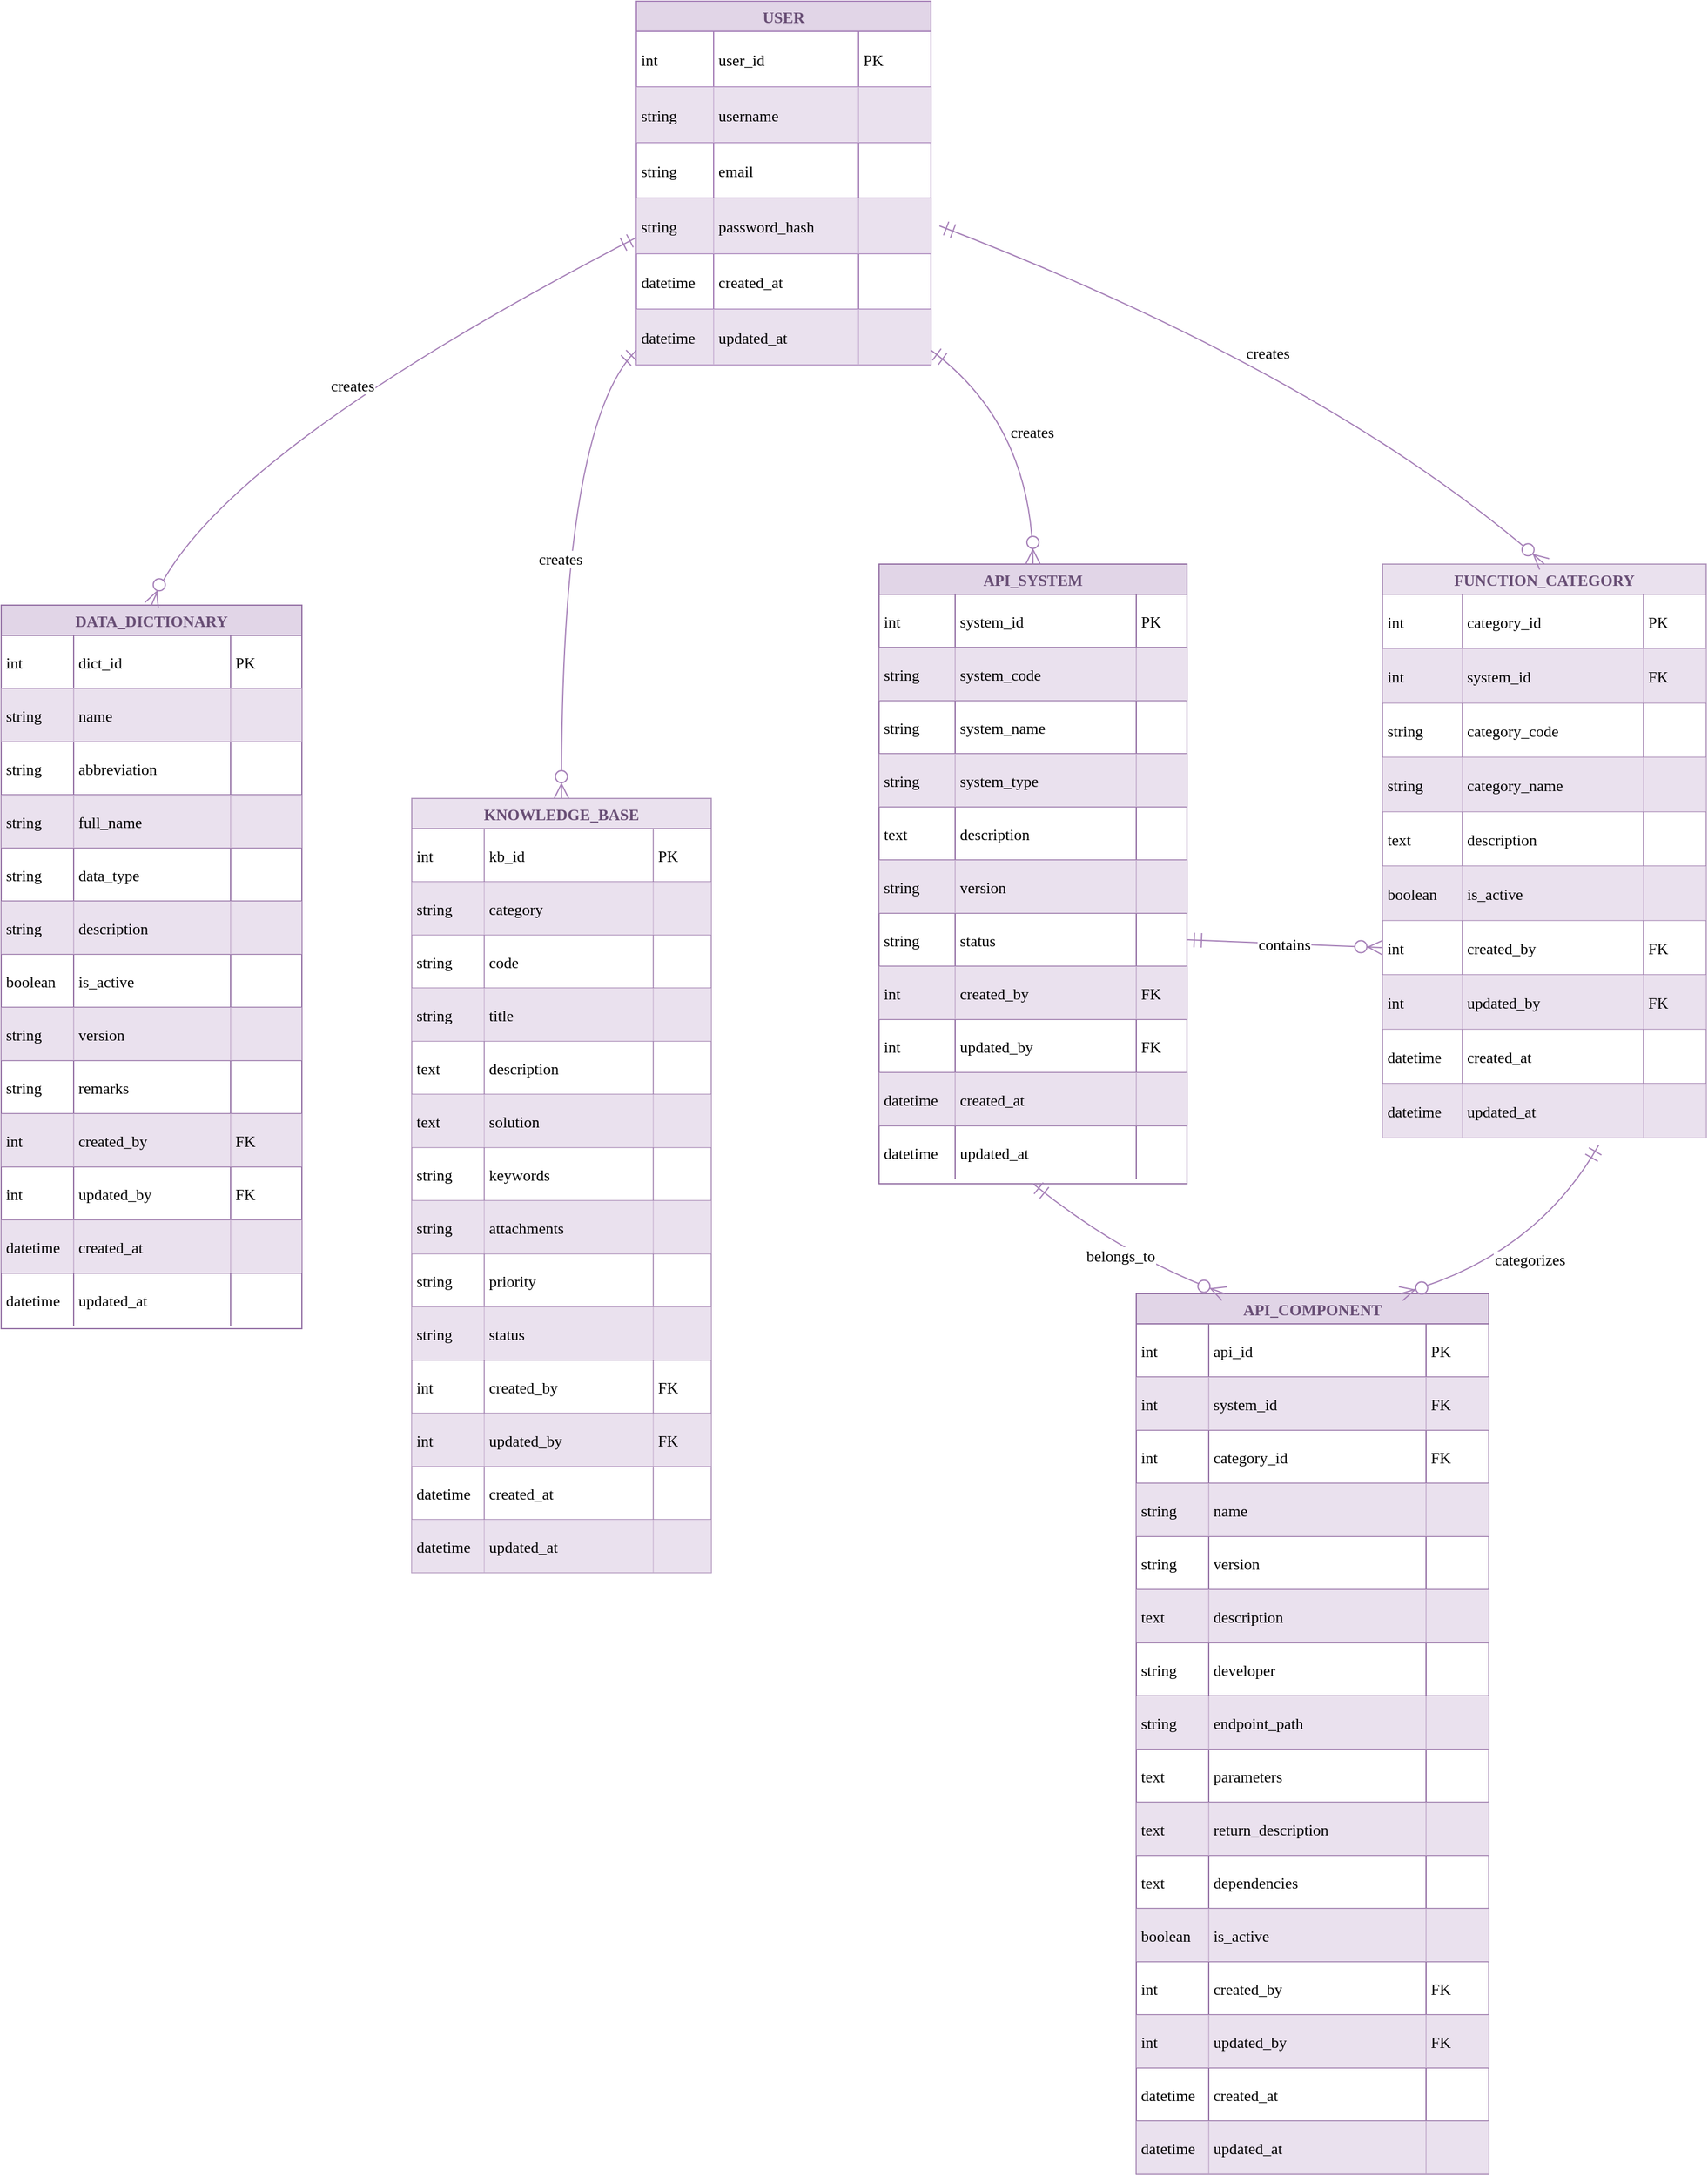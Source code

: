 <mxfile version="28.0.7">
  <diagram name="Page-1" id="T7sjRCtMi3PtBLxXbKcV">
    <mxGraphModel dx="1351" dy="886" grid="1" gridSize="10" guides="1" tooltips="1" connect="1" arrows="1" fold="1" page="1" pageScale="1" pageWidth="850" pageHeight="1100" math="0" shadow="0">
      <root>
        <mxCell id="0" />
        <mxCell id="1" parent="0" />
        <mxCell id="F-UGYxU97noiECE80VYP-1" value="USER" style="shape=table;startSize=25;container=1;collapsible=0;childLayout=tableLayout;fixedRows=1;rowLines=1;fontStyle=1;align=center;resizeLast=1;fontFamily=Times New Roman;fontSize=13;fillColor=#e1d5e7;strokeColor=#A680B8;fontColor=#684E75;" vertex="1" parent="1">
          <mxGeometry x="596" y="20" width="244" height="301" as="geometry" />
        </mxCell>
        <mxCell id="F-UGYxU97noiECE80VYP-2" style="shape=tableRow;horizontal=0;startSize=0;swimlaneHead=0;swimlaneBody=0;fillColor=none;collapsible=0;dropTarget=0;points=[[0,0.5],[1,0.5]];portConstraint=eastwest;top=0;left=0;right=0;bottom=0;fontFamily=Times New Roman;fontSize=13;strokeColor=#A680B8;" vertex="1" parent="F-UGYxU97noiECE80VYP-1">
          <mxGeometry y="25" width="244" height="46" as="geometry" />
        </mxCell>
        <mxCell id="F-UGYxU97noiECE80VYP-3" value="int" style="shape=partialRectangle;connectable=0;fillColor=none;top=0;left=0;bottom=0;right=0;align=left;spacingLeft=2;overflow=hidden;fontSize=13;fontFamily=Times New Roman;strokeColor=#A680B8;" vertex="1" parent="F-UGYxU97noiECE80VYP-2">
          <mxGeometry width="64" height="46" as="geometry">
            <mxRectangle width="64" height="46" as="alternateBounds" />
          </mxGeometry>
        </mxCell>
        <mxCell id="F-UGYxU97noiECE80VYP-4" value="user_id" style="shape=partialRectangle;connectable=0;fillColor=none;top=0;left=0;bottom=0;right=0;align=left;spacingLeft=2;overflow=hidden;fontSize=13;fontFamily=Times New Roman;strokeColor=#A680B8;" vertex="1" parent="F-UGYxU97noiECE80VYP-2">
          <mxGeometry x="64" width="120" height="46" as="geometry">
            <mxRectangle width="120" height="46" as="alternateBounds" />
          </mxGeometry>
        </mxCell>
        <mxCell id="F-UGYxU97noiECE80VYP-5" value="PK" style="shape=partialRectangle;connectable=0;fillColor=none;top=0;left=0;bottom=0;right=0;align=left;spacingLeft=2;overflow=hidden;fontSize=13;fontFamily=Times New Roman;strokeColor=#A680B8;" vertex="1" parent="F-UGYxU97noiECE80VYP-2">
          <mxGeometry x="184" width="60" height="46" as="geometry">
            <mxRectangle width="60" height="46" as="alternateBounds" />
          </mxGeometry>
        </mxCell>
        <mxCell id="F-UGYxU97noiECE80VYP-6" style="shape=tableRow;horizontal=0;startSize=0;swimlaneHead=0;swimlaneBody=0;fillColor=#e1d5e7;collapsible=0;dropTarget=0;points=[[0,0.5],[1,0.5]];portConstraint=eastwest;top=0;left=0;right=0;bottom=0;fontFamily=Times New Roman;fontSize=13;strokeColor=#A680B8;opacity=70;" vertex="1" parent="F-UGYxU97noiECE80VYP-1">
          <mxGeometry y="71" width="244" height="46" as="geometry" />
        </mxCell>
        <mxCell id="F-UGYxU97noiECE80VYP-7" value="string" style="shape=partialRectangle;connectable=0;fillColor=none;top=0;left=0;bottom=0;right=0;align=left;spacingLeft=2;overflow=hidden;fontSize=13;fontFamily=Times New Roman;strokeColor=#A680B8;" vertex="1" parent="F-UGYxU97noiECE80VYP-6">
          <mxGeometry width="64" height="46" as="geometry">
            <mxRectangle width="64" height="46" as="alternateBounds" />
          </mxGeometry>
        </mxCell>
        <mxCell id="F-UGYxU97noiECE80VYP-8" value="username" style="shape=partialRectangle;connectable=0;fillColor=none;top=0;left=0;bottom=0;right=0;align=left;spacingLeft=2;overflow=hidden;fontSize=13;fontFamily=Times New Roman;strokeColor=#A680B8;" vertex="1" parent="F-UGYxU97noiECE80VYP-6">
          <mxGeometry x="64" width="120" height="46" as="geometry">
            <mxRectangle width="120" height="46" as="alternateBounds" />
          </mxGeometry>
        </mxCell>
        <mxCell id="F-UGYxU97noiECE80VYP-9" value="" style="shape=partialRectangle;connectable=0;fillColor=none;top=0;left=0;bottom=0;right=0;align=left;spacingLeft=2;overflow=hidden;fontSize=13;fontFamily=Times New Roman;strokeColor=#A680B8;" vertex="1" parent="F-UGYxU97noiECE80VYP-6">
          <mxGeometry x="184" width="60" height="46" as="geometry">
            <mxRectangle width="60" height="46" as="alternateBounds" />
          </mxGeometry>
        </mxCell>
        <mxCell id="F-UGYxU97noiECE80VYP-10" style="shape=tableRow;horizontal=0;startSize=0;swimlaneHead=0;swimlaneBody=0;fillColor=none;collapsible=0;dropTarget=0;points=[[0,0.5],[1,0.5]];portConstraint=eastwest;top=0;left=0;right=0;bottom=0;fontFamily=Times New Roman;fontSize=13;strokeColor=#A680B8;" vertex="1" parent="F-UGYxU97noiECE80VYP-1">
          <mxGeometry y="117" width="244" height="46" as="geometry" />
        </mxCell>
        <mxCell id="F-UGYxU97noiECE80VYP-11" value="string" style="shape=partialRectangle;connectable=0;fillColor=none;top=0;left=0;bottom=0;right=0;align=left;spacingLeft=2;overflow=hidden;fontSize=13;fontFamily=Times New Roman;strokeColor=#A680B8;" vertex="1" parent="F-UGYxU97noiECE80VYP-10">
          <mxGeometry width="64" height="46" as="geometry">
            <mxRectangle width="64" height="46" as="alternateBounds" />
          </mxGeometry>
        </mxCell>
        <mxCell id="F-UGYxU97noiECE80VYP-12" value="email" style="shape=partialRectangle;connectable=0;fillColor=none;top=0;left=0;bottom=0;right=0;align=left;spacingLeft=2;overflow=hidden;fontSize=13;fontFamily=Times New Roman;strokeColor=#A680B8;" vertex="1" parent="F-UGYxU97noiECE80VYP-10">
          <mxGeometry x="64" width="120" height="46" as="geometry">
            <mxRectangle width="120" height="46" as="alternateBounds" />
          </mxGeometry>
        </mxCell>
        <mxCell id="F-UGYxU97noiECE80VYP-13" value="" style="shape=partialRectangle;connectable=0;fillColor=none;top=0;left=0;bottom=0;right=0;align=left;spacingLeft=2;overflow=hidden;fontSize=13;fontFamily=Times New Roman;strokeColor=#A680B8;" vertex="1" parent="F-UGYxU97noiECE80VYP-10">
          <mxGeometry x="184" width="60" height="46" as="geometry">
            <mxRectangle width="60" height="46" as="alternateBounds" />
          </mxGeometry>
        </mxCell>
        <mxCell id="F-UGYxU97noiECE80VYP-14" style="shape=tableRow;horizontal=0;startSize=0;swimlaneHead=0;swimlaneBody=0;collapsible=0;dropTarget=0;points=[[0,0.5],[1,0.5]];portConstraint=eastwest;top=0;left=0;right=0;bottom=0;fontFamily=Times New Roman;fontSize=13;perimeterSpacing=7;fillColor=#e1d5e7;strokeColor=#A680B8;opacity=70;" vertex="1" parent="F-UGYxU97noiECE80VYP-1">
          <mxGeometry y="163" width="244" height="46" as="geometry" />
        </mxCell>
        <mxCell id="F-UGYxU97noiECE80VYP-15" value="string" style="shape=partialRectangle;connectable=0;fillColor=none;top=0;left=0;bottom=0;right=0;align=left;spacingLeft=2;overflow=hidden;fontSize=13;fontFamily=Times New Roman;strokeColor=#A680B8;" vertex="1" parent="F-UGYxU97noiECE80VYP-14">
          <mxGeometry width="64" height="46" as="geometry">
            <mxRectangle width="64" height="46" as="alternateBounds" />
          </mxGeometry>
        </mxCell>
        <mxCell id="F-UGYxU97noiECE80VYP-16" value="password_hash" style="shape=partialRectangle;connectable=0;top=0;left=0;bottom=0;right=0;align=left;spacingLeft=2;overflow=hidden;fontSize=13;fontFamily=Times New Roman;fillColor=none;strokeColor=#A680B8;" vertex="1" parent="F-UGYxU97noiECE80VYP-14">
          <mxGeometry x="64" width="120" height="46" as="geometry">
            <mxRectangle width="120" height="46" as="alternateBounds" />
          </mxGeometry>
        </mxCell>
        <mxCell id="F-UGYxU97noiECE80VYP-17" value="" style="shape=partialRectangle;connectable=0;fillColor=none;top=0;left=0;bottom=0;right=0;align=left;spacingLeft=2;overflow=hidden;fontSize=13;fontFamily=Times New Roman;strokeColor=#A680B8;" vertex="1" parent="F-UGYxU97noiECE80VYP-14">
          <mxGeometry x="184" width="60" height="46" as="geometry">
            <mxRectangle width="60" height="46" as="alternateBounds" />
          </mxGeometry>
        </mxCell>
        <mxCell id="F-UGYxU97noiECE80VYP-18" style="shape=tableRow;horizontal=0;startSize=0;swimlaneHead=0;swimlaneBody=0;fillColor=none;collapsible=0;dropTarget=0;points=[[0,0.5],[1,0.5]];portConstraint=eastwest;top=0;left=0;right=0;bottom=0;fontFamily=Times New Roman;fontSize=13;strokeColor=#A680B8;" vertex="1" parent="F-UGYxU97noiECE80VYP-1">
          <mxGeometry y="209" width="244" height="46" as="geometry" />
        </mxCell>
        <mxCell id="F-UGYxU97noiECE80VYP-19" value="datetime" style="shape=partialRectangle;connectable=0;fillColor=none;top=0;left=0;bottom=0;right=0;align=left;spacingLeft=2;overflow=hidden;fontSize=13;fontFamily=Times New Roman;strokeColor=#A680B8;" vertex="1" parent="F-UGYxU97noiECE80VYP-18">
          <mxGeometry width="64" height="46" as="geometry">
            <mxRectangle width="64" height="46" as="alternateBounds" />
          </mxGeometry>
        </mxCell>
        <mxCell id="F-UGYxU97noiECE80VYP-20" value="created_at" style="shape=partialRectangle;connectable=0;fillColor=none;top=0;left=0;bottom=0;right=0;align=left;spacingLeft=2;overflow=hidden;fontSize=13;fontFamily=Times New Roman;strokeColor=#A680B8;" vertex="1" parent="F-UGYxU97noiECE80VYP-18">
          <mxGeometry x="64" width="120" height="46" as="geometry">
            <mxRectangle width="120" height="46" as="alternateBounds" />
          </mxGeometry>
        </mxCell>
        <mxCell id="F-UGYxU97noiECE80VYP-21" value="" style="shape=partialRectangle;connectable=0;fillColor=none;top=0;left=0;bottom=0;right=0;align=left;spacingLeft=2;overflow=hidden;fontSize=13;fontFamily=Times New Roman;strokeColor=#A680B8;" vertex="1" parent="F-UGYxU97noiECE80VYP-18">
          <mxGeometry x="184" width="60" height="46" as="geometry">
            <mxRectangle width="60" height="46" as="alternateBounds" />
          </mxGeometry>
        </mxCell>
        <mxCell id="F-UGYxU97noiECE80VYP-22" style="shape=tableRow;horizontal=0;startSize=0;swimlaneHead=0;swimlaneBody=0;fillColor=#e1d5e7;collapsible=0;dropTarget=0;points=[[0,0.5],[1,0.5]];portConstraint=eastwest;top=0;left=0;right=0;bottom=0;fontFamily=Times New Roman;fontSize=13;strokeColor=#A680B8;opacity=70;" vertex="1" parent="F-UGYxU97noiECE80VYP-1">
          <mxGeometry y="255" width="244" height="46" as="geometry" />
        </mxCell>
        <mxCell id="F-UGYxU97noiECE80VYP-23" value="datetime" style="shape=partialRectangle;connectable=0;fillColor=none;top=0;left=0;bottom=0;right=0;align=left;spacingLeft=2;overflow=hidden;fontSize=13;fontFamily=Times New Roman;strokeColor=#A680B8;" vertex="1" parent="F-UGYxU97noiECE80VYP-22">
          <mxGeometry width="64" height="46" as="geometry">
            <mxRectangle width="64" height="46" as="alternateBounds" />
          </mxGeometry>
        </mxCell>
        <mxCell id="F-UGYxU97noiECE80VYP-24" value="updated_at" style="shape=partialRectangle;connectable=0;fillColor=none;top=0;left=0;bottom=0;right=0;align=left;spacingLeft=2;overflow=hidden;fontSize=13;fontFamily=Times New Roman;strokeColor=#A680B8;" vertex="1" parent="F-UGYxU97noiECE80VYP-22">
          <mxGeometry x="64" width="120" height="46" as="geometry">
            <mxRectangle width="120" height="46" as="alternateBounds" />
          </mxGeometry>
        </mxCell>
        <mxCell id="F-UGYxU97noiECE80VYP-25" value="" style="shape=partialRectangle;connectable=0;fillColor=none;top=0;left=0;bottom=0;right=0;align=left;spacingLeft=2;overflow=hidden;fontSize=13;fontFamily=Times New Roman;strokeColor=#A680B8;" vertex="1" parent="F-UGYxU97noiECE80VYP-22">
          <mxGeometry x="184" width="60" height="46" as="geometry">
            <mxRectangle width="60" height="46" as="alternateBounds" />
          </mxGeometry>
        </mxCell>
        <mxCell id="F-UGYxU97noiECE80VYP-26" value="DATA_DICTIONARY" style="shape=table;startSize=25;container=1;collapsible=0;childLayout=tableLayout;fixedRows=1;rowLines=1;fontStyle=1;align=center;resizeLast=1;fontFamily=Times New Roman;fontSize=13;strokeColor=#9673a6;fillColor=#e1d5e7;fontColor=#684E75;" vertex="1" parent="1">
          <mxGeometry x="70" y="520" width="249" height="599" as="geometry" />
        </mxCell>
        <mxCell id="F-UGYxU97noiECE80VYP-27" style="shape=tableRow;horizontal=0;startSize=0;swimlaneHead=0;swimlaneBody=0;fillColor=none;collapsible=0;dropTarget=0;points=[[0,0.5],[1,0.5]];portConstraint=eastwest;top=0;left=0;right=0;bottom=0;fontFamily=Times New Roman;fontSize=13;strokeColor=#A680B8;" vertex="1" parent="F-UGYxU97noiECE80VYP-26">
          <mxGeometry y="25" width="249" height="44" as="geometry" />
        </mxCell>
        <mxCell id="F-UGYxU97noiECE80VYP-28" value="int" style="shape=partialRectangle;connectable=0;fillColor=none;top=0;left=0;bottom=0;right=0;align=left;spacingLeft=2;overflow=hidden;fontSize=13;fontFamily=Times New Roman;strokeColor=#A680B8;" vertex="1" parent="F-UGYxU97noiECE80VYP-27">
          <mxGeometry width="60" height="44" as="geometry">
            <mxRectangle width="60" height="44" as="alternateBounds" />
          </mxGeometry>
        </mxCell>
        <mxCell id="F-UGYxU97noiECE80VYP-29" value="dict_id" style="shape=partialRectangle;connectable=0;fillColor=none;top=0;left=0;bottom=0;right=0;align=left;spacingLeft=2;overflow=hidden;fontSize=13;fontFamily=Times New Roman;strokeColor=#A680B8;" vertex="1" parent="F-UGYxU97noiECE80VYP-27">
          <mxGeometry x="60" width="130.0" height="44" as="geometry">
            <mxRectangle width="130.0" height="44" as="alternateBounds" />
          </mxGeometry>
        </mxCell>
        <mxCell id="F-UGYxU97noiECE80VYP-30" value="PK" style="shape=partialRectangle;connectable=0;fillColor=none;top=0;left=0;bottom=0;right=0;align=left;spacingLeft=2;overflow=hidden;fontSize=13;fontFamily=Times New Roman;strokeColor=#A680B8;" vertex="1" parent="F-UGYxU97noiECE80VYP-27">
          <mxGeometry x="190.0" width="59.0" height="44" as="geometry">
            <mxRectangle width="59.0" height="44" as="alternateBounds" />
          </mxGeometry>
        </mxCell>
        <mxCell id="F-UGYxU97noiECE80VYP-31" style="shape=tableRow;horizontal=0;startSize=0;swimlaneHead=0;swimlaneBody=0;fillColor=none;collapsible=0;dropTarget=0;points=[[0,0.5],[1,0.5]];portConstraint=eastwest;top=0;left=0;right=0;bottom=0;fontFamily=Times New Roman;fontSize=13;strokeColor=#A680B8;opacity=70;" vertex="1" parent="F-UGYxU97noiECE80VYP-26">
          <mxGeometry y="69" width="249" height="44" as="geometry" />
        </mxCell>
        <mxCell id="F-UGYxU97noiECE80VYP-32" value="string" style="shape=partialRectangle;connectable=0;fillColor=#e1d5e7;top=0;left=0;bottom=0;right=0;align=left;spacingLeft=2;overflow=hidden;fontSize=13;fontFamily=Times New Roman;strokeColor=#9673a6;opacity=70;" vertex="1" parent="F-UGYxU97noiECE80VYP-31">
          <mxGeometry width="60" height="44" as="geometry">
            <mxRectangle width="60" height="44" as="alternateBounds" />
          </mxGeometry>
        </mxCell>
        <mxCell id="F-UGYxU97noiECE80VYP-33" value="name" style="shape=partialRectangle;connectable=0;fillColor=#e1d5e7;top=0;left=0;bottom=0;right=0;align=left;spacingLeft=2;overflow=hidden;fontSize=13;fontFamily=Times New Roman;strokeColor=#9673a6;opacity=70;" vertex="1" parent="F-UGYxU97noiECE80VYP-31">
          <mxGeometry x="60" width="130.0" height="44" as="geometry">
            <mxRectangle width="130.0" height="44" as="alternateBounds" />
          </mxGeometry>
        </mxCell>
        <mxCell id="F-UGYxU97noiECE80VYP-34" value="" style="shape=partialRectangle;connectable=0;fillColor=#e1d5e7;top=0;left=0;bottom=0;right=0;align=left;spacingLeft=2;overflow=hidden;fontSize=13;fontFamily=Times New Roman;strokeColor=#9673a6;opacity=70;" vertex="1" parent="F-UGYxU97noiECE80VYP-31">
          <mxGeometry x="190.0" width="59.0" height="44" as="geometry">
            <mxRectangle width="59.0" height="44" as="alternateBounds" />
          </mxGeometry>
        </mxCell>
        <mxCell id="F-UGYxU97noiECE80VYP-35" style="shape=tableRow;horizontal=0;startSize=0;swimlaneHead=0;swimlaneBody=0;fillColor=none;collapsible=0;dropTarget=0;points=[[0,0.5],[1,0.5]];portConstraint=eastwest;top=0;left=0;right=0;bottom=0;fontFamily=Times New Roman;fontSize=13;strokeColor=#A680B8;" vertex="1" parent="F-UGYxU97noiECE80VYP-26">
          <mxGeometry y="113" width="249" height="44" as="geometry" />
        </mxCell>
        <mxCell id="F-UGYxU97noiECE80VYP-36" value="string" style="shape=partialRectangle;connectable=0;fillColor=none;top=0;left=0;bottom=0;right=0;align=left;spacingLeft=2;overflow=hidden;fontSize=13;fontFamily=Times New Roman;strokeColor=#A680B8;" vertex="1" parent="F-UGYxU97noiECE80VYP-35">
          <mxGeometry width="60" height="44" as="geometry">
            <mxRectangle width="60" height="44" as="alternateBounds" />
          </mxGeometry>
        </mxCell>
        <mxCell id="F-UGYxU97noiECE80VYP-37" value="abbreviation" style="shape=partialRectangle;connectable=0;fillColor=none;top=0;left=0;bottom=0;right=0;align=left;spacingLeft=2;overflow=hidden;fontSize=13;fontFamily=Times New Roman;strokeColor=#A680B8;" vertex="1" parent="F-UGYxU97noiECE80VYP-35">
          <mxGeometry x="60" width="130.0" height="44" as="geometry">
            <mxRectangle width="130.0" height="44" as="alternateBounds" />
          </mxGeometry>
        </mxCell>
        <mxCell id="F-UGYxU97noiECE80VYP-38" value="" style="shape=partialRectangle;connectable=0;fillColor=none;top=0;left=0;bottom=0;right=0;align=left;spacingLeft=2;overflow=hidden;fontSize=13;fontFamily=Times New Roman;strokeColor=#A680B8;" vertex="1" parent="F-UGYxU97noiECE80VYP-35">
          <mxGeometry x="190.0" width="59.0" height="44" as="geometry">
            <mxRectangle width="59.0" height="44" as="alternateBounds" />
          </mxGeometry>
        </mxCell>
        <mxCell id="F-UGYxU97noiECE80VYP-39" style="shape=tableRow;horizontal=0;startSize=0;swimlaneHead=0;swimlaneBody=0;fillColor=#e1d5e7;collapsible=0;dropTarget=0;points=[[0,0.5],[1,0.5]];portConstraint=eastwest;top=0;left=0;right=0;bottom=0;fontFamily=Times New Roman;fontSize=13;strokeColor=#9673a6;opacity=70;" vertex="1" parent="F-UGYxU97noiECE80VYP-26">
          <mxGeometry y="157" width="249" height="44" as="geometry" />
        </mxCell>
        <mxCell id="F-UGYxU97noiECE80VYP-40" value="string" style="shape=partialRectangle;connectable=0;fillColor=none;top=0;left=0;bottom=0;right=0;align=left;spacingLeft=2;overflow=hidden;fontSize=13;fontFamily=Times New Roman;strokeColor=#A680B8;" vertex="1" parent="F-UGYxU97noiECE80VYP-39">
          <mxGeometry width="60" height="44" as="geometry">
            <mxRectangle width="60" height="44" as="alternateBounds" />
          </mxGeometry>
        </mxCell>
        <mxCell id="F-UGYxU97noiECE80VYP-41" value="full_name" style="shape=partialRectangle;connectable=0;fillColor=none;top=0;left=0;bottom=0;right=0;align=left;spacingLeft=2;overflow=hidden;fontSize=13;fontFamily=Times New Roman;strokeColor=#A680B8;" vertex="1" parent="F-UGYxU97noiECE80VYP-39">
          <mxGeometry x="60" width="130.0" height="44" as="geometry">
            <mxRectangle width="130.0" height="44" as="alternateBounds" />
          </mxGeometry>
        </mxCell>
        <mxCell id="F-UGYxU97noiECE80VYP-42" value="" style="shape=partialRectangle;connectable=0;fillColor=none;top=0;left=0;bottom=0;right=0;align=left;spacingLeft=2;overflow=hidden;fontSize=13;fontFamily=Times New Roman;strokeColor=#A680B8;" vertex="1" parent="F-UGYxU97noiECE80VYP-39">
          <mxGeometry x="190.0" width="59.0" height="44" as="geometry">
            <mxRectangle width="59.0" height="44" as="alternateBounds" />
          </mxGeometry>
        </mxCell>
        <mxCell id="F-UGYxU97noiECE80VYP-43" style="shape=tableRow;horizontal=0;startSize=0;swimlaneHead=0;swimlaneBody=0;fillColor=none;collapsible=0;dropTarget=0;points=[[0,0.5],[1,0.5]];portConstraint=eastwest;top=0;left=0;right=0;bottom=0;fontFamily=Times New Roman;fontSize=13;strokeColor=#A680B8;" vertex="1" parent="F-UGYxU97noiECE80VYP-26">
          <mxGeometry y="201" width="249" height="44" as="geometry" />
        </mxCell>
        <mxCell id="F-UGYxU97noiECE80VYP-44" value="string" style="shape=partialRectangle;connectable=0;fillColor=none;top=0;left=0;bottom=0;right=0;align=left;spacingLeft=2;overflow=hidden;fontSize=13;fontFamily=Times New Roman;strokeColor=#A680B8;" vertex="1" parent="F-UGYxU97noiECE80VYP-43">
          <mxGeometry width="60" height="44" as="geometry">
            <mxRectangle width="60" height="44" as="alternateBounds" />
          </mxGeometry>
        </mxCell>
        <mxCell id="F-UGYxU97noiECE80VYP-45" value="data_type" style="shape=partialRectangle;connectable=0;fillColor=none;top=0;left=0;bottom=0;right=0;align=left;spacingLeft=2;overflow=hidden;fontSize=13;fontFamily=Times New Roman;strokeColor=#A680B8;" vertex="1" parent="F-UGYxU97noiECE80VYP-43">
          <mxGeometry x="60" width="130.0" height="44" as="geometry">
            <mxRectangle width="130.0" height="44" as="alternateBounds" />
          </mxGeometry>
        </mxCell>
        <mxCell id="F-UGYxU97noiECE80VYP-46" value="" style="shape=partialRectangle;connectable=0;fillColor=none;top=0;left=0;bottom=0;right=0;align=left;spacingLeft=2;overflow=hidden;fontSize=13;fontFamily=Times New Roman;strokeColor=#A680B8;" vertex="1" parent="F-UGYxU97noiECE80VYP-43">
          <mxGeometry x="190.0" width="59.0" height="44" as="geometry">
            <mxRectangle width="59.0" height="44" as="alternateBounds" />
          </mxGeometry>
        </mxCell>
        <mxCell id="F-UGYxU97noiECE80VYP-47" style="shape=tableRow;horizontal=0;startSize=0;swimlaneHead=0;swimlaneBody=0;fillColor=#e1d5e7;collapsible=0;dropTarget=0;points=[[0,0.5],[1,0.5]];portConstraint=eastwest;top=0;left=0;right=0;bottom=0;fontFamily=Times New Roman;fontSize=13;strokeColor=#9673a6;opacity=70;" vertex="1" parent="F-UGYxU97noiECE80VYP-26">
          <mxGeometry y="245" width="249" height="44" as="geometry" />
        </mxCell>
        <mxCell id="F-UGYxU97noiECE80VYP-48" value="string" style="shape=partialRectangle;connectable=0;fillColor=none;top=0;left=0;bottom=0;right=0;align=left;spacingLeft=2;overflow=hidden;fontSize=13;fontFamily=Times New Roman;strokeColor=#A680B8;" vertex="1" parent="F-UGYxU97noiECE80VYP-47">
          <mxGeometry width="60" height="44" as="geometry">
            <mxRectangle width="60" height="44" as="alternateBounds" />
          </mxGeometry>
        </mxCell>
        <mxCell id="F-UGYxU97noiECE80VYP-49" value="description" style="shape=partialRectangle;connectable=0;fillColor=none;top=0;left=0;bottom=0;right=0;align=left;spacingLeft=2;overflow=hidden;fontSize=13;fontFamily=Times New Roman;strokeColor=#A680B8;" vertex="1" parent="F-UGYxU97noiECE80VYP-47">
          <mxGeometry x="60" width="130.0" height="44" as="geometry">
            <mxRectangle width="130.0" height="44" as="alternateBounds" />
          </mxGeometry>
        </mxCell>
        <mxCell id="F-UGYxU97noiECE80VYP-50" value="" style="shape=partialRectangle;connectable=0;fillColor=none;top=0;left=0;bottom=0;right=0;align=left;spacingLeft=2;overflow=hidden;fontSize=13;fontFamily=Times New Roman;strokeColor=#A680B8;" vertex="1" parent="F-UGYxU97noiECE80VYP-47">
          <mxGeometry x="190.0" width="59.0" height="44" as="geometry">
            <mxRectangle width="59.0" height="44" as="alternateBounds" />
          </mxGeometry>
        </mxCell>
        <mxCell id="F-UGYxU97noiECE80VYP-51" style="shape=tableRow;horizontal=0;startSize=0;swimlaneHead=0;swimlaneBody=0;fillColor=none;collapsible=0;dropTarget=0;points=[[0,0.5],[1,0.5]];portConstraint=eastwest;top=0;left=0;right=0;bottom=0;fontFamily=Times New Roman;fontSize=13;strokeColor=#A680B8;" vertex="1" parent="F-UGYxU97noiECE80VYP-26">
          <mxGeometry y="289" width="249" height="44" as="geometry" />
        </mxCell>
        <mxCell id="F-UGYxU97noiECE80VYP-52" value="boolean" style="shape=partialRectangle;connectable=0;fillColor=none;top=0;left=0;bottom=0;right=0;align=left;spacingLeft=2;overflow=hidden;fontSize=13;fontFamily=Times New Roman;strokeColor=#A680B8;" vertex="1" parent="F-UGYxU97noiECE80VYP-51">
          <mxGeometry width="60" height="44" as="geometry">
            <mxRectangle width="60" height="44" as="alternateBounds" />
          </mxGeometry>
        </mxCell>
        <mxCell id="F-UGYxU97noiECE80VYP-53" value="is_active" style="shape=partialRectangle;connectable=0;fillColor=none;top=0;left=0;bottom=0;right=0;align=left;spacingLeft=2;overflow=hidden;fontSize=13;fontFamily=Times New Roman;strokeColor=#A680B8;" vertex="1" parent="F-UGYxU97noiECE80VYP-51">
          <mxGeometry x="60" width="130.0" height="44" as="geometry">
            <mxRectangle width="130.0" height="44" as="alternateBounds" />
          </mxGeometry>
        </mxCell>
        <mxCell id="F-UGYxU97noiECE80VYP-54" value="" style="shape=partialRectangle;connectable=0;fillColor=none;top=0;left=0;bottom=0;right=0;align=left;spacingLeft=2;overflow=hidden;fontSize=13;fontFamily=Times New Roman;strokeColor=#A680B8;" vertex="1" parent="F-UGYxU97noiECE80VYP-51">
          <mxGeometry x="190.0" width="59.0" height="44" as="geometry">
            <mxRectangle width="59.0" height="44" as="alternateBounds" />
          </mxGeometry>
        </mxCell>
        <mxCell id="F-UGYxU97noiECE80VYP-55" style="shape=tableRow;horizontal=0;startSize=0;swimlaneHead=0;swimlaneBody=0;fillColor=#e1d5e7;collapsible=0;dropTarget=0;points=[[0,0.5],[1,0.5]];portConstraint=eastwest;top=0;left=0;right=0;bottom=0;fontFamily=Times New Roman;fontSize=13;strokeColor=#9673a6;opacity=70;" vertex="1" parent="F-UGYxU97noiECE80VYP-26">
          <mxGeometry y="333" width="249" height="44" as="geometry" />
        </mxCell>
        <mxCell id="F-UGYxU97noiECE80VYP-56" value="string" style="shape=partialRectangle;connectable=0;fillColor=none;top=0;left=0;bottom=0;right=0;align=left;spacingLeft=2;overflow=hidden;fontSize=13;fontFamily=Times New Roman;strokeColor=#A680B8;" vertex="1" parent="F-UGYxU97noiECE80VYP-55">
          <mxGeometry width="60" height="44" as="geometry">
            <mxRectangle width="60" height="44" as="alternateBounds" />
          </mxGeometry>
        </mxCell>
        <mxCell id="F-UGYxU97noiECE80VYP-57" value="version" style="shape=partialRectangle;connectable=0;fillColor=none;top=0;left=0;bottom=0;right=0;align=left;spacingLeft=2;overflow=hidden;fontSize=13;fontFamily=Times New Roman;strokeColor=#A680B8;" vertex="1" parent="F-UGYxU97noiECE80VYP-55">
          <mxGeometry x="60" width="130.0" height="44" as="geometry">
            <mxRectangle width="130.0" height="44" as="alternateBounds" />
          </mxGeometry>
        </mxCell>
        <mxCell id="F-UGYxU97noiECE80VYP-58" value="" style="shape=partialRectangle;connectable=0;fillColor=none;top=0;left=0;bottom=0;right=0;align=left;spacingLeft=2;overflow=hidden;fontSize=13;fontFamily=Times New Roman;strokeColor=#A680B8;" vertex="1" parent="F-UGYxU97noiECE80VYP-55">
          <mxGeometry x="190.0" width="59.0" height="44" as="geometry">
            <mxRectangle width="59.0" height="44" as="alternateBounds" />
          </mxGeometry>
        </mxCell>
        <mxCell id="F-UGYxU97noiECE80VYP-59" style="shape=tableRow;horizontal=0;startSize=0;swimlaneHead=0;swimlaneBody=0;fillColor=none;collapsible=0;dropTarget=0;points=[[0,0.5],[1,0.5]];portConstraint=eastwest;top=0;left=0;right=0;bottom=0;fontFamily=Times New Roman;fontSize=13;strokeColor=#A680B8;" vertex="1" parent="F-UGYxU97noiECE80VYP-26">
          <mxGeometry y="377" width="249" height="44" as="geometry" />
        </mxCell>
        <mxCell id="F-UGYxU97noiECE80VYP-60" value="string" style="shape=partialRectangle;connectable=0;fillColor=none;top=0;left=0;bottom=0;right=0;align=left;spacingLeft=2;overflow=hidden;fontSize=13;fontFamily=Times New Roman;strokeColor=#A680B8;" vertex="1" parent="F-UGYxU97noiECE80VYP-59">
          <mxGeometry width="60" height="44" as="geometry">
            <mxRectangle width="60" height="44" as="alternateBounds" />
          </mxGeometry>
        </mxCell>
        <mxCell id="F-UGYxU97noiECE80VYP-61" value="remarks" style="shape=partialRectangle;connectable=0;fillColor=none;top=0;left=0;bottom=0;right=0;align=left;spacingLeft=2;overflow=hidden;fontSize=13;fontFamily=Times New Roman;strokeColor=#A680B8;" vertex="1" parent="F-UGYxU97noiECE80VYP-59">
          <mxGeometry x="60" width="130.0" height="44" as="geometry">
            <mxRectangle width="130.0" height="44" as="alternateBounds" />
          </mxGeometry>
        </mxCell>
        <mxCell id="F-UGYxU97noiECE80VYP-62" value="" style="shape=partialRectangle;connectable=0;fillColor=none;top=0;left=0;bottom=0;right=0;align=left;spacingLeft=2;overflow=hidden;fontSize=13;fontFamily=Times New Roman;strokeColor=#A680B8;" vertex="1" parent="F-UGYxU97noiECE80VYP-59">
          <mxGeometry x="190.0" width="59.0" height="44" as="geometry">
            <mxRectangle width="59.0" height="44" as="alternateBounds" />
          </mxGeometry>
        </mxCell>
        <mxCell id="F-UGYxU97noiECE80VYP-63" style="shape=tableRow;horizontal=0;startSize=0;swimlaneHead=0;swimlaneBody=0;fillColor=#e1d5e7;collapsible=0;dropTarget=0;points=[[0,0.5],[1,0.5]];portConstraint=eastwest;top=0;left=0;right=0;bottom=0;fontFamily=Times New Roman;fontSize=13;strokeColor=#9673a6;opacity=70;" vertex="1" parent="F-UGYxU97noiECE80VYP-26">
          <mxGeometry y="421" width="249" height="44" as="geometry" />
        </mxCell>
        <mxCell id="F-UGYxU97noiECE80VYP-64" value="int" style="shape=partialRectangle;connectable=0;fillColor=none;top=0;left=0;bottom=0;right=0;align=left;spacingLeft=2;overflow=hidden;fontSize=13;fontFamily=Times New Roman;strokeColor=#A680B8;" vertex="1" parent="F-UGYxU97noiECE80VYP-63">
          <mxGeometry width="60" height="44" as="geometry">
            <mxRectangle width="60" height="44" as="alternateBounds" />
          </mxGeometry>
        </mxCell>
        <mxCell id="F-UGYxU97noiECE80VYP-65" value="created_by" style="shape=partialRectangle;connectable=0;fillColor=none;top=0;left=0;bottom=0;right=0;align=left;spacingLeft=2;overflow=hidden;fontSize=13;fontFamily=Times New Roman;strokeColor=#A680B8;" vertex="1" parent="F-UGYxU97noiECE80VYP-63">
          <mxGeometry x="60" width="130.0" height="44" as="geometry">
            <mxRectangle width="130.0" height="44" as="alternateBounds" />
          </mxGeometry>
        </mxCell>
        <mxCell id="F-UGYxU97noiECE80VYP-66" value="FK" style="shape=partialRectangle;connectable=0;fillColor=none;top=0;left=0;bottom=0;right=0;align=left;spacingLeft=2;overflow=hidden;fontSize=13;fontFamily=Times New Roman;strokeColor=#A680B8;" vertex="1" parent="F-UGYxU97noiECE80VYP-63">
          <mxGeometry x="190.0" width="59.0" height="44" as="geometry">
            <mxRectangle width="59.0" height="44" as="alternateBounds" />
          </mxGeometry>
        </mxCell>
        <mxCell id="F-UGYxU97noiECE80VYP-67" style="shape=tableRow;horizontal=0;startSize=0;swimlaneHead=0;swimlaneBody=0;fillColor=none;collapsible=0;dropTarget=0;points=[[0,0.5],[1,0.5]];portConstraint=eastwest;top=0;left=0;right=0;bottom=0;fontFamily=Times New Roman;fontSize=13;strokeColor=#A680B8;" vertex="1" parent="F-UGYxU97noiECE80VYP-26">
          <mxGeometry y="465" width="249" height="44" as="geometry" />
        </mxCell>
        <mxCell id="F-UGYxU97noiECE80VYP-68" value="int" style="shape=partialRectangle;connectable=0;fillColor=none;top=0;left=0;bottom=0;right=0;align=left;spacingLeft=2;overflow=hidden;fontSize=13;fontFamily=Times New Roman;strokeColor=#A680B8;" vertex="1" parent="F-UGYxU97noiECE80VYP-67">
          <mxGeometry width="60" height="44" as="geometry">
            <mxRectangle width="60" height="44" as="alternateBounds" />
          </mxGeometry>
        </mxCell>
        <mxCell id="F-UGYxU97noiECE80VYP-69" value="updated_by" style="shape=partialRectangle;connectable=0;fillColor=none;top=0;left=0;bottom=0;right=0;align=left;spacingLeft=2;overflow=hidden;fontSize=13;fontFamily=Times New Roman;strokeColor=#A680B8;" vertex="1" parent="F-UGYxU97noiECE80VYP-67">
          <mxGeometry x="60" width="130.0" height="44" as="geometry">
            <mxRectangle width="130.0" height="44" as="alternateBounds" />
          </mxGeometry>
        </mxCell>
        <mxCell id="F-UGYxU97noiECE80VYP-70" value="FK" style="shape=partialRectangle;connectable=0;fillColor=none;top=0;left=0;bottom=0;right=0;align=left;spacingLeft=2;overflow=hidden;fontSize=13;fontFamily=Times New Roman;strokeColor=#A680B8;" vertex="1" parent="F-UGYxU97noiECE80VYP-67">
          <mxGeometry x="190.0" width="59.0" height="44" as="geometry">
            <mxRectangle width="59.0" height="44" as="alternateBounds" />
          </mxGeometry>
        </mxCell>
        <mxCell id="F-UGYxU97noiECE80VYP-71" style="shape=tableRow;horizontal=0;startSize=0;swimlaneHead=0;swimlaneBody=0;fillColor=#e1d5e7;collapsible=0;dropTarget=0;points=[[0,0.5],[1,0.5]];portConstraint=eastwest;top=0;left=0;right=0;bottom=0;fontFamily=Times New Roman;fontSize=13;strokeColor=#9673a6;opacity=70;" vertex="1" parent="F-UGYxU97noiECE80VYP-26">
          <mxGeometry y="509" width="249" height="44" as="geometry" />
        </mxCell>
        <mxCell id="F-UGYxU97noiECE80VYP-72" value="datetime" style="shape=partialRectangle;connectable=0;fillColor=none;top=0;left=0;bottom=0;right=0;align=left;spacingLeft=2;overflow=hidden;fontSize=13;fontFamily=Times New Roman;strokeColor=#A680B8;" vertex="1" parent="F-UGYxU97noiECE80VYP-71">
          <mxGeometry width="60" height="44" as="geometry">
            <mxRectangle width="60" height="44" as="alternateBounds" />
          </mxGeometry>
        </mxCell>
        <mxCell id="F-UGYxU97noiECE80VYP-73" value="created_at" style="shape=partialRectangle;connectable=0;fillColor=none;top=0;left=0;bottom=0;right=0;align=left;spacingLeft=2;overflow=hidden;fontSize=13;fontFamily=Times New Roman;strokeColor=#A680B8;" vertex="1" parent="F-UGYxU97noiECE80VYP-71">
          <mxGeometry x="60" width="130.0" height="44" as="geometry">
            <mxRectangle width="130.0" height="44" as="alternateBounds" />
          </mxGeometry>
        </mxCell>
        <mxCell id="F-UGYxU97noiECE80VYP-74" value="" style="shape=partialRectangle;connectable=0;fillColor=none;top=0;left=0;bottom=0;right=0;align=left;spacingLeft=2;overflow=hidden;fontSize=13;fontFamily=Times New Roman;strokeColor=#A680B8;" vertex="1" parent="F-UGYxU97noiECE80VYP-71">
          <mxGeometry x="190.0" width="59.0" height="44" as="geometry">
            <mxRectangle width="59.0" height="44" as="alternateBounds" />
          </mxGeometry>
        </mxCell>
        <mxCell id="F-UGYxU97noiECE80VYP-75" style="shape=tableRow;horizontal=0;startSize=0;swimlaneHead=0;swimlaneBody=0;fillColor=none;collapsible=0;dropTarget=0;points=[[0,0.5],[1,0.5]];portConstraint=eastwest;top=0;left=0;right=0;bottom=0;fontFamily=Times New Roman;fontSize=13;strokeColor=#A680B8;" vertex="1" parent="F-UGYxU97noiECE80VYP-26">
          <mxGeometry y="553" width="249" height="44" as="geometry" />
        </mxCell>
        <mxCell id="F-UGYxU97noiECE80VYP-76" value="datetime" style="shape=partialRectangle;connectable=0;fillColor=none;top=0;left=0;bottom=0;right=0;align=left;spacingLeft=2;overflow=hidden;fontSize=13;fontFamily=Times New Roman;strokeColor=#A680B8;" vertex="1" parent="F-UGYxU97noiECE80VYP-75">
          <mxGeometry width="60" height="44" as="geometry">
            <mxRectangle width="60" height="44" as="alternateBounds" />
          </mxGeometry>
        </mxCell>
        <mxCell id="F-UGYxU97noiECE80VYP-77" value="updated_at" style="shape=partialRectangle;connectable=0;fillColor=none;top=0;left=0;bottom=0;right=0;align=left;spacingLeft=2;overflow=hidden;fontSize=13;fontFamily=Times New Roman;strokeColor=#A680B8;" vertex="1" parent="F-UGYxU97noiECE80VYP-75">
          <mxGeometry x="60" width="130.0" height="44" as="geometry">
            <mxRectangle width="130.0" height="44" as="alternateBounds" />
          </mxGeometry>
        </mxCell>
        <mxCell id="F-UGYxU97noiECE80VYP-78" value="" style="shape=partialRectangle;connectable=0;fillColor=none;top=0;left=0;bottom=0;right=0;align=left;spacingLeft=2;overflow=hidden;fontSize=13;fontFamily=Times New Roman;strokeColor=#A680B8;" vertex="1" parent="F-UGYxU97noiECE80VYP-75">
          <mxGeometry x="190.0" width="59.0" height="44" as="geometry">
            <mxRectangle width="59.0" height="44" as="alternateBounds" />
          </mxGeometry>
        </mxCell>
        <mxCell id="F-UGYxU97noiECE80VYP-79" value="KNOWLEDGE_BASE" style="shape=table;startSize=25;container=1;collapsible=0;childLayout=tableLayout;fixedRows=1;rowLines=1;fontStyle=1;align=center;resizeLast=1;fontFamily=Times New Roman;fontSize=13;strokeColor=#9673a6;fillColor=#e1d5e7;opacity=70;fontColor=#684E75;" vertex="1" parent="1">
          <mxGeometry x="410" y="680" width="248" height="641" as="geometry" />
        </mxCell>
        <mxCell id="F-UGYxU97noiECE80VYP-80" style="shape=tableRow;horizontal=0;startSize=0;swimlaneHead=0;swimlaneBody=0;fillColor=none;collapsible=0;dropTarget=0;points=[[0,0.5],[1,0.5]];portConstraint=eastwest;top=0;left=0;right=0;bottom=0;fontFamily=Times New Roman;fontSize=13;strokeColor=#A680B8;" vertex="1" parent="F-UGYxU97noiECE80VYP-79">
          <mxGeometry y="25" width="248" height="44" as="geometry" />
        </mxCell>
        <mxCell id="F-UGYxU97noiECE80VYP-81" value="int" style="shape=partialRectangle;connectable=0;fillColor=none;top=0;left=0;bottom=0;right=0;align=left;spacingLeft=2;overflow=hidden;fontSize=13;fontFamily=Times New Roman;strokeColor=#A680B8;" vertex="1" parent="F-UGYxU97noiECE80VYP-80">
          <mxGeometry width="60.0" height="44" as="geometry">
            <mxRectangle width="60.0" height="44" as="alternateBounds" />
          </mxGeometry>
        </mxCell>
        <mxCell id="F-UGYxU97noiECE80VYP-82" value="kb_id" style="shape=partialRectangle;connectable=0;fillColor=none;top=0;left=0;bottom=0;right=0;align=left;spacingLeft=2;overflow=hidden;fontSize=13;fontFamily=Times New Roman;strokeColor=#A680B8;" vertex="1" parent="F-UGYxU97noiECE80VYP-80">
          <mxGeometry x="60.0" width="140.0" height="44" as="geometry">
            <mxRectangle width="140.0" height="44" as="alternateBounds" />
          </mxGeometry>
        </mxCell>
        <mxCell id="F-UGYxU97noiECE80VYP-83" value="PK" style="shape=partialRectangle;connectable=0;fillColor=none;top=0;left=0;bottom=0;right=0;align=left;spacingLeft=2;overflow=hidden;fontSize=13;fontFamily=Times New Roman;strokeColor=#A680B8;" vertex="1" parent="F-UGYxU97noiECE80VYP-80">
          <mxGeometry x="200" width="48" height="44" as="geometry">
            <mxRectangle width="48" height="44" as="alternateBounds" />
          </mxGeometry>
        </mxCell>
        <mxCell id="F-UGYxU97noiECE80VYP-84" style="shape=tableRow;horizontal=0;startSize=0;swimlaneHead=0;swimlaneBody=0;fillColor=#e1d5e7;collapsible=0;dropTarget=0;points=[[0,0.5],[1,0.5]];portConstraint=eastwest;top=0;left=0;right=0;bottom=0;fontFamily=Times New Roman;fontSize=13;strokeColor=#9673a6;opacity=70;" vertex="1" parent="F-UGYxU97noiECE80VYP-79">
          <mxGeometry y="69" width="248" height="44" as="geometry" />
        </mxCell>
        <mxCell id="F-UGYxU97noiECE80VYP-85" value="string" style="shape=partialRectangle;connectable=0;fillColor=none;top=0;left=0;bottom=0;right=0;align=left;spacingLeft=2;overflow=hidden;fontSize=13;fontFamily=Times New Roman;strokeColor=#A680B8;" vertex="1" parent="F-UGYxU97noiECE80VYP-84">
          <mxGeometry width="60.0" height="44" as="geometry">
            <mxRectangle width="60.0" height="44" as="alternateBounds" />
          </mxGeometry>
        </mxCell>
        <mxCell id="F-UGYxU97noiECE80VYP-86" value="category" style="shape=partialRectangle;connectable=0;fillColor=none;top=0;left=0;bottom=0;right=0;align=left;spacingLeft=2;overflow=hidden;fontSize=13;fontFamily=Times New Roman;strokeColor=#A680B8;" vertex="1" parent="F-UGYxU97noiECE80VYP-84">
          <mxGeometry x="60.0" width="140.0" height="44" as="geometry">
            <mxRectangle width="140.0" height="44" as="alternateBounds" />
          </mxGeometry>
        </mxCell>
        <mxCell id="F-UGYxU97noiECE80VYP-87" value="" style="shape=partialRectangle;connectable=0;fillColor=none;top=0;left=0;bottom=0;right=0;align=left;spacingLeft=2;overflow=hidden;fontSize=13;fontFamily=Times New Roman;strokeColor=#A680B8;" vertex="1" parent="F-UGYxU97noiECE80VYP-84">
          <mxGeometry x="200" width="48" height="44" as="geometry">
            <mxRectangle width="48" height="44" as="alternateBounds" />
          </mxGeometry>
        </mxCell>
        <mxCell id="F-UGYxU97noiECE80VYP-88" style="shape=tableRow;horizontal=0;startSize=0;swimlaneHead=0;swimlaneBody=0;fillColor=none;collapsible=0;dropTarget=0;points=[[0,0.5],[1,0.5]];portConstraint=eastwest;top=0;left=0;right=0;bottom=0;fontFamily=Times New Roman;fontSize=13;strokeColor=#A680B8;" vertex="1" parent="F-UGYxU97noiECE80VYP-79">
          <mxGeometry y="113" width="248" height="44" as="geometry" />
        </mxCell>
        <mxCell id="F-UGYxU97noiECE80VYP-89" value="string" style="shape=partialRectangle;connectable=0;fillColor=none;top=0;left=0;bottom=0;right=0;align=left;spacingLeft=2;overflow=hidden;fontSize=13;fontFamily=Times New Roman;strokeColor=#A680B8;" vertex="1" parent="F-UGYxU97noiECE80VYP-88">
          <mxGeometry width="60.0" height="44" as="geometry">
            <mxRectangle width="60.0" height="44" as="alternateBounds" />
          </mxGeometry>
        </mxCell>
        <mxCell id="F-UGYxU97noiECE80VYP-90" value="code" style="shape=partialRectangle;connectable=0;fillColor=none;top=0;left=0;bottom=0;right=0;align=left;spacingLeft=2;overflow=hidden;fontSize=13;fontFamily=Times New Roman;strokeColor=#A680B8;" vertex="1" parent="F-UGYxU97noiECE80VYP-88">
          <mxGeometry x="60.0" width="140.0" height="44" as="geometry">
            <mxRectangle width="140.0" height="44" as="alternateBounds" />
          </mxGeometry>
        </mxCell>
        <mxCell id="F-UGYxU97noiECE80VYP-91" value="" style="shape=partialRectangle;connectable=0;fillColor=none;top=0;left=0;bottom=0;right=0;align=left;spacingLeft=2;overflow=hidden;fontSize=13;fontFamily=Times New Roman;strokeColor=#A680B8;" vertex="1" parent="F-UGYxU97noiECE80VYP-88">
          <mxGeometry x="200" width="48" height="44" as="geometry">
            <mxRectangle width="48" height="44" as="alternateBounds" />
          </mxGeometry>
        </mxCell>
        <mxCell id="F-UGYxU97noiECE80VYP-92" style="shape=tableRow;horizontal=0;startSize=0;swimlaneHead=0;swimlaneBody=0;fillColor=#e1d5e7;collapsible=0;dropTarget=0;points=[[0,0.5],[1,0.5]];portConstraint=eastwest;top=0;left=0;right=0;bottom=0;fontFamily=Times New Roman;fontSize=13;strokeColor=#9673a6;opacity=70;" vertex="1" parent="F-UGYxU97noiECE80VYP-79">
          <mxGeometry y="157" width="248" height="44" as="geometry" />
        </mxCell>
        <mxCell id="F-UGYxU97noiECE80VYP-93" value="string" style="shape=partialRectangle;connectable=0;fillColor=none;top=0;left=0;bottom=0;right=0;align=left;spacingLeft=2;overflow=hidden;fontSize=13;fontFamily=Times New Roman;strokeColor=#A680B8;" vertex="1" parent="F-UGYxU97noiECE80VYP-92">
          <mxGeometry width="60.0" height="44" as="geometry">
            <mxRectangle width="60.0" height="44" as="alternateBounds" />
          </mxGeometry>
        </mxCell>
        <mxCell id="F-UGYxU97noiECE80VYP-94" value="title" style="shape=partialRectangle;connectable=0;fillColor=none;top=0;left=0;bottom=0;right=0;align=left;spacingLeft=2;overflow=hidden;fontSize=13;fontFamily=Times New Roman;strokeColor=#A680B8;" vertex="1" parent="F-UGYxU97noiECE80VYP-92">
          <mxGeometry x="60.0" width="140.0" height="44" as="geometry">
            <mxRectangle width="140.0" height="44" as="alternateBounds" />
          </mxGeometry>
        </mxCell>
        <mxCell id="F-UGYxU97noiECE80VYP-95" value="" style="shape=partialRectangle;connectable=0;fillColor=none;top=0;left=0;bottom=0;right=0;align=left;spacingLeft=2;overflow=hidden;fontSize=13;fontFamily=Times New Roman;strokeColor=#A680B8;" vertex="1" parent="F-UGYxU97noiECE80VYP-92">
          <mxGeometry x="200" width="48" height="44" as="geometry">
            <mxRectangle width="48" height="44" as="alternateBounds" />
          </mxGeometry>
        </mxCell>
        <mxCell id="F-UGYxU97noiECE80VYP-96" style="shape=tableRow;horizontal=0;startSize=0;swimlaneHead=0;swimlaneBody=0;fillColor=none;collapsible=0;dropTarget=0;points=[[0,0.5],[1,0.5]];portConstraint=eastwest;top=0;left=0;right=0;bottom=0;fontFamily=Times New Roman;fontSize=13;strokeColor=#A680B8;" vertex="1" parent="F-UGYxU97noiECE80VYP-79">
          <mxGeometry y="201" width="248" height="44" as="geometry" />
        </mxCell>
        <mxCell id="F-UGYxU97noiECE80VYP-97" value="text" style="shape=partialRectangle;connectable=0;fillColor=none;top=0;left=0;bottom=0;right=0;align=left;spacingLeft=2;overflow=hidden;fontSize=13;fontFamily=Times New Roman;strokeColor=#A680B8;" vertex="1" parent="F-UGYxU97noiECE80VYP-96">
          <mxGeometry width="60.0" height="44" as="geometry">
            <mxRectangle width="60.0" height="44" as="alternateBounds" />
          </mxGeometry>
        </mxCell>
        <mxCell id="F-UGYxU97noiECE80VYP-98" value="description" style="shape=partialRectangle;connectable=0;fillColor=none;top=0;left=0;bottom=0;right=0;align=left;spacingLeft=2;overflow=hidden;fontSize=13;fontFamily=Times New Roman;strokeColor=#A680B8;" vertex="1" parent="F-UGYxU97noiECE80VYP-96">
          <mxGeometry x="60.0" width="140.0" height="44" as="geometry">
            <mxRectangle width="140.0" height="44" as="alternateBounds" />
          </mxGeometry>
        </mxCell>
        <mxCell id="F-UGYxU97noiECE80VYP-99" value="" style="shape=partialRectangle;connectable=0;fillColor=none;top=0;left=0;bottom=0;right=0;align=left;spacingLeft=2;overflow=hidden;fontSize=13;fontFamily=Times New Roman;strokeColor=#A680B8;" vertex="1" parent="F-UGYxU97noiECE80VYP-96">
          <mxGeometry x="200" width="48" height="44" as="geometry">
            <mxRectangle width="48" height="44" as="alternateBounds" />
          </mxGeometry>
        </mxCell>
        <mxCell id="F-UGYxU97noiECE80VYP-100" style="shape=tableRow;horizontal=0;startSize=0;swimlaneHead=0;swimlaneBody=0;fillColor=#e1d5e7;collapsible=0;dropTarget=0;points=[[0,0.5],[1,0.5]];portConstraint=eastwest;top=0;left=0;right=0;bottom=0;fontFamily=Times New Roman;fontSize=13;strokeColor=#9673a6;opacity=70;" vertex="1" parent="F-UGYxU97noiECE80VYP-79">
          <mxGeometry y="245" width="248" height="44" as="geometry" />
        </mxCell>
        <mxCell id="F-UGYxU97noiECE80VYP-101" value="text" style="shape=partialRectangle;connectable=0;fillColor=none;top=0;left=0;bottom=0;right=0;align=left;spacingLeft=2;overflow=hidden;fontSize=13;fontFamily=Times New Roman;strokeColor=#A680B8;" vertex="1" parent="F-UGYxU97noiECE80VYP-100">
          <mxGeometry width="60.0" height="44" as="geometry">
            <mxRectangle width="60.0" height="44" as="alternateBounds" />
          </mxGeometry>
        </mxCell>
        <mxCell id="F-UGYxU97noiECE80VYP-102" value="solution" style="shape=partialRectangle;connectable=0;fillColor=none;top=0;left=0;bottom=0;right=0;align=left;spacingLeft=2;overflow=hidden;fontSize=13;fontFamily=Times New Roman;strokeColor=#A680B8;" vertex="1" parent="F-UGYxU97noiECE80VYP-100">
          <mxGeometry x="60.0" width="140.0" height="44" as="geometry">
            <mxRectangle width="140.0" height="44" as="alternateBounds" />
          </mxGeometry>
        </mxCell>
        <mxCell id="F-UGYxU97noiECE80VYP-103" value="" style="shape=partialRectangle;connectable=0;fillColor=none;top=0;left=0;bottom=0;right=0;align=left;spacingLeft=2;overflow=hidden;fontSize=13;fontFamily=Times New Roman;strokeColor=#A680B8;" vertex="1" parent="F-UGYxU97noiECE80VYP-100">
          <mxGeometry x="200" width="48" height="44" as="geometry">
            <mxRectangle width="48" height="44" as="alternateBounds" />
          </mxGeometry>
        </mxCell>
        <mxCell id="F-UGYxU97noiECE80VYP-104" style="shape=tableRow;horizontal=0;startSize=0;swimlaneHead=0;swimlaneBody=0;fillColor=none;collapsible=0;dropTarget=0;points=[[0,0.5],[1,0.5]];portConstraint=eastwest;top=0;left=0;right=0;bottom=0;fontFamily=Times New Roman;fontSize=13;strokeColor=#A680B8;" vertex="1" parent="F-UGYxU97noiECE80VYP-79">
          <mxGeometry y="289" width="248" height="44" as="geometry" />
        </mxCell>
        <mxCell id="F-UGYxU97noiECE80VYP-105" value="string" style="shape=partialRectangle;connectable=0;fillColor=none;top=0;left=0;bottom=0;right=0;align=left;spacingLeft=2;overflow=hidden;fontSize=13;fontFamily=Times New Roman;strokeColor=#A680B8;" vertex="1" parent="F-UGYxU97noiECE80VYP-104">
          <mxGeometry width="60.0" height="44" as="geometry">
            <mxRectangle width="60.0" height="44" as="alternateBounds" />
          </mxGeometry>
        </mxCell>
        <mxCell id="F-UGYxU97noiECE80VYP-106" value="keywords" style="shape=partialRectangle;connectable=0;fillColor=none;top=0;left=0;bottom=0;right=0;align=left;spacingLeft=2;overflow=hidden;fontSize=13;fontFamily=Times New Roman;strokeColor=#A680B8;" vertex="1" parent="F-UGYxU97noiECE80VYP-104">
          <mxGeometry x="60.0" width="140.0" height="44" as="geometry">
            <mxRectangle width="140.0" height="44" as="alternateBounds" />
          </mxGeometry>
        </mxCell>
        <mxCell id="F-UGYxU97noiECE80VYP-107" value="" style="shape=partialRectangle;connectable=0;fillColor=none;top=0;left=0;bottom=0;right=0;align=left;spacingLeft=2;overflow=hidden;fontSize=13;fontFamily=Times New Roman;strokeColor=#A680B8;" vertex="1" parent="F-UGYxU97noiECE80VYP-104">
          <mxGeometry x="200" width="48" height="44" as="geometry">
            <mxRectangle width="48" height="44" as="alternateBounds" />
          </mxGeometry>
        </mxCell>
        <mxCell id="F-UGYxU97noiECE80VYP-108" style="shape=tableRow;horizontal=0;startSize=0;swimlaneHead=0;swimlaneBody=0;fillColor=#e1d5e7;collapsible=0;dropTarget=0;points=[[0,0.5],[1,0.5]];portConstraint=eastwest;top=0;left=0;right=0;bottom=0;fontFamily=Times New Roman;fontSize=13;strokeColor=#9673a6;opacity=70;" vertex="1" parent="F-UGYxU97noiECE80VYP-79">
          <mxGeometry y="333" width="248" height="44" as="geometry" />
        </mxCell>
        <mxCell id="F-UGYxU97noiECE80VYP-109" value="string" style="shape=partialRectangle;connectable=0;fillColor=none;top=0;left=0;bottom=0;right=0;align=left;spacingLeft=2;overflow=hidden;fontSize=13;fontFamily=Times New Roman;strokeColor=#A680B8;" vertex="1" parent="F-UGYxU97noiECE80VYP-108">
          <mxGeometry width="60.0" height="44" as="geometry">
            <mxRectangle width="60.0" height="44" as="alternateBounds" />
          </mxGeometry>
        </mxCell>
        <mxCell id="F-UGYxU97noiECE80VYP-110" value="attachments" style="shape=partialRectangle;connectable=0;fillColor=none;top=0;left=0;bottom=0;right=0;align=left;spacingLeft=2;overflow=hidden;fontSize=13;fontFamily=Times New Roman;strokeColor=#A680B8;" vertex="1" parent="F-UGYxU97noiECE80VYP-108">
          <mxGeometry x="60.0" width="140.0" height="44" as="geometry">
            <mxRectangle width="140.0" height="44" as="alternateBounds" />
          </mxGeometry>
        </mxCell>
        <mxCell id="F-UGYxU97noiECE80VYP-111" value="" style="shape=partialRectangle;connectable=0;fillColor=none;top=0;left=0;bottom=0;right=0;align=left;spacingLeft=2;overflow=hidden;fontSize=13;fontFamily=Times New Roman;strokeColor=#A680B8;" vertex="1" parent="F-UGYxU97noiECE80VYP-108">
          <mxGeometry x="200" width="48" height="44" as="geometry">
            <mxRectangle width="48" height="44" as="alternateBounds" />
          </mxGeometry>
        </mxCell>
        <mxCell id="F-UGYxU97noiECE80VYP-112" style="shape=tableRow;horizontal=0;startSize=0;swimlaneHead=0;swimlaneBody=0;fillColor=none;collapsible=0;dropTarget=0;points=[[0,0.5],[1,0.5]];portConstraint=eastwest;top=0;left=0;right=0;bottom=0;fontFamily=Times New Roman;fontSize=13;strokeColor=#A680B8;" vertex="1" parent="F-UGYxU97noiECE80VYP-79">
          <mxGeometry y="377" width="248" height="44" as="geometry" />
        </mxCell>
        <mxCell id="F-UGYxU97noiECE80VYP-113" value="string" style="shape=partialRectangle;connectable=0;fillColor=none;top=0;left=0;bottom=0;right=0;align=left;spacingLeft=2;overflow=hidden;fontSize=13;fontFamily=Times New Roman;strokeColor=#A680B8;" vertex="1" parent="F-UGYxU97noiECE80VYP-112">
          <mxGeometry width="60.0" height="44" as="geometry">
            <mxRectangle width="60.0" height="44" as="alternateBounds" />
          </mxGeometry>
        </mxCell>
        <mxCell id="F-UGYxU97noiECE80VYP-114" value="priority" style="shape=partialRectangle;connectable=0;fillColor=none;top=0;left=0;bottom=0;right=0;align=left;spacingLeft=2;overflow=hidden;fontSize=13;fontFamily=Times New Roman;strokeColor=#A680B8;" vertex="1" parent="F-UGYxU97noiECE80VYP-112">
          <mxGeometry x="60.0" width="140.0" height="44" as="geometry">
            <mxRectangle width="140.0" height="44" as="alternateBounds" />
          </mxGeometry>
        </mxCell>
        <mxCell id="F-UGYxU97noiECE80VYP-115" value="" style="shape=partialRectangle;connectable=0;fillColor=none;top=0;left=0;bottom=0;right=0;align=left;spacingLeft=2;overflow=hidden;fontSize=13;fontFamily=Times New Roman;strokeColor=#A680B8;" vertex="1" parent="F-UGYxU97noiECE80VYP-112">
          <mxGeometry x="200" width="48" height="44" as="geometry">
            <mxRectangle width="48" height="44" as="alternateBounds" />
          </mxGeometry>
        </mxCell>
        <mxCell id="F-UGYxU97noiECE80VYP-116" style="shape=tableRow;horizontal=0;startSize=0;swimlaneHead=0;swimlaneBody=0;fillColor=#e1d5e7;collapsible=0;dropTarget=0;points=[[0,0.5],[1,0.5]];portConstraint=eastwest;top=0;left=0;right=0;bottom=0;fontFamily=Times New Roman;fontSize=13;strokeColor=#9673a6;opacity=70;" vertex="1" parent="F-UGYxU97noiECE80VYP-79">
          <mxGeometry y="421" width="248" height="44" as="geometry" />
        </mxCell>
        <mxCell id="F-UGYxU97noiECE80VYP-117" value="string" style="shape=partialRectangle;connectable=0;fillColor=none;top=0;left=0;bottom=0;right=0;align=left;spacingLeft=2;overflow=hidden;fontSize=13;fontFamily=Times New Roman;strokeColor=#A680B8;" vertex="1" parent="F-UGYxU97noiECE80VYP-116">
          <mxGeometry width="60.0" height="44" as="geometry">
            <mxRectangle width="60.0" height="44" as="alternateBounds" />
          </mxGeometry>
        </mxCell>
        <mxCell id="F-UGYxU97noiECE80VYP-118" value="status" style="shape=partialRectangle;connectable=0;fillColor=none;top=0;left=0;bottom=0;right=0;align=left;spacingLeft=2;overflow=hidden;fontSize=13;fontFamily=Times New Roman;strokeColor=#A680B8;" vertex="1" parent="F-UGYxU97noiECE80VYP-116">
          <mxGeometry x="60.0" width="140.0" height="44" as="geometry">
            <mxRectangle width="140.0" height="44" as="alternateBounds" />
          </mxGeometry>
        </mxCell>
        <mxCell id="F-UGYxU97noiECE80VYP-119" value="" style="shape=partialRectangle;connectable=0;fillColor=none;top=0;left=0;bottom=0;right=0;align=left;spacingLeft=2;overflow=hidden;fontSize=13;fontFamily=Times New Roman;strokeColor=#A680B8;" vertex="1" parent="F-UGYxU97noiECE80VYP-116">
          <mxGeometry x="200" width="48" height="44" as="geometry">
            <mxRectangle width="48" height="44" as="alternateBounds" />
          </mxGeometry>
        </mxCell>
        <mxCell id="F-UGYxU97noiECE80VYP-120" style="shape=tableRow;horizontal=0;startSize=0;swimlaneHead=0;swimlaneBody=0;fillColor=none;collapsible=0;dropTarget=0;points=[[0,0.5],[1,0.5]];portConstraint=eastwest;top=0;left=0;right=0;bottom=0;fontFamily=Times New Roman;fontSize=13;strokeColor=#A680B8;" vertex="1" parent="F-UGYxU97noiECE80VYP-79">
          <mxGeometry y="465" width="248" height="44" as="geometry" />
        </mxCell>
        <mxCell id="F-UGYxU97noiECE80VYP-121" value="int" style="shape=partialRectangle;connectable=0;fillColor=none;top=0;left=0;bottom=0;right=0;align=left;spacingLeft=2;overflow=hidden;fontSize=13;fontFamily=Times New Roman;strokeColor=#A680B8;" vertex="1" parent="F-UGYxU97noiECE80VYP-120">
          <mxGeometry width="60.0" height="44" as="geometry">
            <mxRectangle width="60.0" height="44" as="alternateBounds" />
          </mxGeometry>
        </mxCell>
        <mxCell id="F-UGYxU97noiECE80VYP-122" value="created_by" style="shape=partialRectangle;connectable=0;fillColor=none;top=0;left=0;bottom=0;right=0;align=left;spacingLeft=2;overflow=hidden;fontSize=13;fontFamily=Times New Roman;strokeColor=#A680B8;" vertex="1" parent="F-UGYxU97noiECE80VYP-120">
          <mxGeometry x="60.0" width="140.0" height="44" as="geometry">
            <mxRectangle width="140.0" height="44" as="alternateBounds" />
          </mxGeometry>
        </mxCell>
        <mxCell id="F-UGYxU97noiECE80VYP-123" value="FK" style="shape=partialRectangle;connectable=0;fillColor=none;top=0;left=0;bottom=0;right=0;align=left;spacingLeft=2;overflow=hidden;fontSize=13;fontFamily=Times New Roman;strokeColor=#A680B8;" vertex="1" parent="F-UGYxU97noiECE80VYP-120">
          <mxGeometry x="200" width="48" height="44" as="geometry">
            <mxRectangle width="48" height="44" as="alternateBounds" />
          </mxGeometry>
        </mxCell>
        <mxCell id="F-UGYxU97noiECE80VYP-124" style="shape=tableRow;horizontal=0;startSize=0;swimlaneHead=0;swimlaneBody=0;fillColor=#e1d5e7;collapsible=0;dropTarget=0;points=[[0,0.5],[1,0.5]];portConstraint=eastwest;top=0;left=0;right=0;bottom=0;fontFamily=Times New Roman;fontSize=13;strokeColor=#9673a6;opacity=70;" vertex="1" parent="F-UGYxU97noiECE80VYP-79">
          <mxGeometry y="509" width="248" height="44" as="geometry" />
        </mxCell>
        <mxCell id="F-UGYxU97noiECE80VYP-125" value="int" style="shape=partialRectangle;connectable=0;fillColor=none;top=0;left=0;bottom=0;right=0;align=left;spacingLeft=2;overflow=hidden;fontSize=13;fontFamily=Times New Roman;strokeColor=#A680B8;" vertex="1" parent="F-UGYxU97noiECE80VYP-124">
          <mxGeometry width="60.0" height="44" as="geometry">
            <mxRectangle width="60.0" height="44" as="alternateBounds" />
          </mxGeometry>
        </mxCell>
        <mxCell id="F-UGYxU97noiECE80VYP-126" value="updated_by" style="shape=partialRectangle;connectable=0;fillColor=none;top=0;left=0;bottom=0;right=0;align=left;spacingLeft=2;overflow=hidden;fontSize=13;fontFamily=Times New Roman;strokeColor=#A680B8;" vertex="1" parent="F-UGYxU97noiECE80VYP-124">
          <mxGeometry x="60.0" width="140.0" height="44" as="geometry">
            <mxRectangle width="140.0" height="44" as="alternateBounds" />
          </mxGeometry>
        </mxCell>
        <mxCell id="F-UGYxU97noiECE80VYP-127" value="FK" style="shape=partialRectangle;connectable=0;fillColor=none;top=0;left=0;bottom=0;right=0;align=left;spacingLeft=2;overflow=hidden;fontSize=13;fontFamily=Times New Roman;strokeColor=#A680B8;" vertex="1" parent="F-UGYxU97noiECE80VYP-124">
          <mxGeometry x="200" width="48" height="44" as="geometry">
            <mxRectangle width="48" height="44" as="alternateBounds" />
          </mxGeometry>
        </mxCell>
        <mxCell id="F-UGYxU97noiECE80VYP-128" style="shape=tableRow;horizontal=0;startSize=0;swimlaneHead=0;swimlaneBody=0;fillColor=none;collapsible=0;dropTarget=0;points=[[0,0.5],[1,0.5]];portConstraint=eastwest;top=0;left=0;right=0;bottom=0;fontFamily=Times New Roman;fontSize=13;strokeColor=#A680B8;" vertex="1" parent="F-UGYxU97noiECE80VYP-79">
          <mxGeometry y="553" width="248" height="44" as="geometry" />
        </mxCell>
        <mxCell id="F-UGYxU97noiECE80VYP-129" value="datetime" style="shape=partialRectangle;connectable=0;fillColor=none;top=0;left=0;bottom=0;right=0;align=left;spacingLeft=2;overflow=hidden;fontSize=13;fontFamily=Times New Roman;strokeColor=#A680B8;" vertex="1" parent="F-UGYxU97noiECE80VYP-128">
          <mxGeometry width="60.0" height="44" as="geometry">
            <mxRectangle width="60.0" height="44" as="alternateBounds" />
          </mxGeometry>
        </mxCell>
        <mxCell id="F-UGYxU97noiECE80VYP-130" value="created_at" style="shape=partialRectangle;connectable=0;fillColor=none;top=0;left=0;bottom=0;right=0;align=left;spacingLeft=2;overflow=hidden;fontSize=13;fontFamily=Times New Roman;strokeColor=#A680B8;" vertex="1" parent="F-UGYxU97noiECE80VYP-128">
          <mxGeometry x="60.0" width="140.0" height="44" as="geometry">
            <mxRectangle width="140.0" height="44" as="alternateBounds" />
          </mxGeometry>
        </mxCell>
        <mxCell id="F-UGYxU97noiECE80VYP-131" value="" style="shape=partialRectangle;connectable=0;fillColor=none;top=0;left=0;bottom=0;right=0;align=left;spacingLeft=2;overflow=hidden;fontSize=13;fontFamily=Times New Roman;strokeColor=#A680B8;" vertex="1" parent="F-UGYxU97noiECE80VYP-128">
          <mxGeometry x="200" width="48" height="44" as="geometry">
            <mxRectangle width="48" height="44" as="alternateBounds" />
          </mxGeometry>
        </mxCell>
        <mxCell id="F-UGYxU97noiECE80VYP-132" style="shape=tableRow;horizontal=0;startSize=0;swimlaneHead=0;swimlaneBody=0;fillColor=#e1d5e7;collapsible=0;dropTarget=0;points=[[0,0.5],[1,0.5]];portConstraint=eastwest;top=0;left=0;right=0;bottom=0;fontFamily=Times New Roman;fontSize=13;strokeColor=#9673a6;opacity=70;" vertex="1" parent="F-UGYxU97noiECE80VYP-79">
          <mxGeometry y="597" width="248" height="44" as="geometry" />
        </mxCell>
        <mxCell id="F-UGYxU97noiECE80VYP-133" value="datetime" style="shape=partialRectangle;connectable=0;fillColor=none;top=0;left=0;bottom=0;right=0;align=left;spacingLeft=2;overflow=hidden;fontSize=13;fontFamily=Times New Roman;strokeColor=#A680B8;" vertex="1" parent="F-UGYxU97noiECE80VYP-132">
          <mxGeometry width="60.0" height="44" as="geometry">
            <mxRectangle width="60.0" height="44" as="alternateBounds" />
          </mxGeometry>
        </mxCell>
        <mxCell id="F-UGYxU97noiECE80VYP-134" value="updated_at" style="shape=partialRectangle;connectable=0;fillColor=none;top=0;left=0;bottom=0;right=0;align=left;spacingLeft=2;overflow=hidden;fontSize=13;fontFamily=Times New Roman;strokeColor=#A680B8;" vertex="1" parent="F-UGYxU97noiECE80VYP-132">
          <mxGeometry x="60.0" width="140.0" height="44" as="geometry">
            <mxRectangle width="140.0" height="44" as="alternateBounds" />
          </mxGeometry>
        </mxCell>
        <mxCell id="F-UGYxU97noiECE80VYP-135" value="" style="shape=partialRectangle;connectable=0;fillColor=none;top=0;left=0;bottom=0;right=0;align=left;spacingLeft=2;overflow=hidden;fontSize=13;fontFamily=Times New Roman;strokeColor=#A680B8;" vertex="1" parent="F-UGYxU97noiECE80VYP-132">
          <mxGeometry x="200" width="48" height="44" as="geometry">
            <mxRectangle width="48" height="44" as="alternateBounds" />
          </mxGeometry>
        </mxCell>
        <mxCell id="F-UGYxU97noiECE80VYP-136" value="API_SYSTEM" style="shape=table;startSize=25;container=1;collapsible=0;childLayout=tableLayout;fixedRows=1;rowLines=1;fontStyle=1;align=center;resizeLast=1;fontFamily=Times New Roman;fontSize=13;strokeColor=#9673a6;fillColor=#e1d5e7;fontColor=#684E75;" vertex="1" parent="1">
          <mxGeometry x="797" y="486" width="255" height="513" as="geometry" />
        </mxCell>
        <mxCell id="F-UGYxU97noiECE80VYP-137" style="shape=tableRow;horizontal=0;startSize=0;swimlaneHead=0;swimlaneBody=0;fillColor=none;collapsible=0;dropTarget=0;points=[[0,0.5],[1,0.5]];portConstraint=eastwest;top=0;left=0;right=0;bottom=0;fontFamily=Times New Roman;fontSize=13;strokeColor=#A680B8;" vertex="1" parent="F-UGYxU97noiECE80VYP-136">
          <mxGeometry y="25" width="255" height="44" as="geometry" />
        </mxCell>
        <mxCell id="F-UGYxU97noiECE80VYP-138" value="int" style="shape=partialRectangle;connectable=0;fillColor=none;top=0;left=0;bottom=0;right=0;align=left;spacingLeft=2;overflow=hidden;fontSize=13;fontFamily=Times New Roman;strokeColor=#A680B8;" vertex="1" parent="F-UGYxU97noiECE80VYP-137">
          <mxGeometry width="63" height="44" as="geometry">
            <mxRectangle width="63" height="44" as="alternateBounds" />
          </mxGeometry>
        </mxCell>
        <mxCell id="F-UGYxU97noiECE80VYP-139" value="system_id" style="shape=partialRectangle;connectable=0;fillColor=none;top=0;left=0;bottom=0;right=0;align=left;spacingLeft=2;overflow=hidden;fontSize=13;fontFamily=Times New Roman;strokeColor=#A680B8;" vertex="1" parent="F-UGYxU97noiECE80VYP-137">
          <mxGeometry x="63" width="150" height="44" as="geometry">
            <mxRectangle width="150" height="44" as="alternateBounds" />
          </mxGeometry>
        </mxCell>
        <mxCell id="F-UGYxU97noiECE80VYP-140" value="PK" style="shape=partialRectangle;connectable=0;fillColor=none;top=0;left=0;bottom=0;right=0;align=left;spacingLeft=2;overflow=hidden;fontSize=13;fontFamily=Times New Roman;strokeColor=#A680B8;" vertex="1" parent="F-UGYxU97noiECE80VYP-137">
          <mxGeometry x="213" width="42" height="44" as="geometry">
            <mxRectangle width="42" height="44" as="alternateBounds" />
          </mxGeometry>
        </mxCell>
        <mxCell id="F-UGYxU97noiECE80VYP-141" style="shape=tableRow;horizontal=0;startSize=0;swimlaneHead=0;swimlaneBody=0;fillColor=#e1d5e7;collapsible=0;dropTarget=0;points=[[0,0.5],[1,0.5]];portConstraint=eastwest;top=0;left=0;right=0;bottom=0;fontFamily=Times New Roman;fontSize=13;strokeColor=#9673a6;opacity=70;" vertex="1" parent="F-UGYxU97noiECE80VYP-136">
          <mxGeometry y="69" width="255" height="44" as="geometry" />
        </mxCell>
        <mxCell id="F-UGYxU97noiECE80VYP-142" value="string" style="shape=partialRectangle;connectable=0;fillColor=none;top=0;left=0;bottom=0;right=0;align=left;spacingLeft=2;overflow=hidden;fontSize=13;fontFamily=Times New Roman;strokeColor=#A680B8;" vertex="1" parent="F-UGYxU97noiECE80VYP-141">
          <mxGeometry width="63" height="44" as="geometry">
            <mxRectangle width="63" height="44" as="alternateBounds" />
          </mxGeometry>
        </mxCell>
        <mxCell id="F-UGYxU97noiECE80VYP-143" value="system_code" style="shape=partialRectangle;connectable=0;fillColor=none;top=0;left=0;bottom=0;right=0;align=left;spacingLeft=2;overflow=hidden;fontSize=13;fontFamily=Times New Roman;strokeColor=#A680B8;" vertex="1" parent="F-UGYxU97noiECE80VYP-141">
          <mxGeometry x="63" width="150" height="44" as="geometry">
            <mxRectangle width="150" height="44" as="alternateBounds" />
          </mxGeometry>
        </mxCell>
        <mxCell id="F-UGYxU97noiECE80VYP-144" value="" style="shape=partialRectangle;connectable=0;fillColor=none;top=0;left=0;bottom=0;right=0;align=left;spacingLeft=2;overflow=hidden;fontSize=13;fontFamily=Times New Roman;strokeColor=#A680B8;" vertex="1" parent="F-UGYxU97noiECE80VYP-141">
          <mxGeometry x="213" width="42" height="44" as="geometry">
            <mxRectangle width="42" height="44" as="alternateBounds" />
          </mxGeometry>
        </mxCell>
        <mxCell id="F-UGYxU97noiECE80VYP-145" style="shape=tableRow;horizontal=0;startSize=0;swimlaneHead=0;swimlaneBody=0;fillColor=none;collapsible=0;dropTarget=0;points=[[0,0.5],[1,0.5]];portConstraint=eastwest;top=0;left=0;right=0;bottom=0;fontFamily=Times New Roman;fontSize=13;strokeColor=#A680B8;" vertex="1" parent="F-UGYxU97noiECE80VYP-136">
          <mxGeometry y="113" width="255" height="44" as="geometry" />
        </mxCell>
        <mxCell id="F-UGYxU97noiECE80VYP-146" value="string" style="shape=partialRectangle;connectable=0;fillColor=none;top=0;left=0;bottom=0;right=0;align=left;spacingLeft=2;overflow=hidden;fontSize=13;fontFamily=Times New Roman;strokeColor=#A680B8;" vertex="1" parent="F-UGYxU97noiECE80VYP-145">
          <mxGeometry width="63" height="44" as="geometry">
            <mxRectangle width="63" height="44" as="alternateBounds" />
          </mxGeometry>
        </mxCell>
        <mxCell id="F-UGYxU97noiECE80VYP-147" value="system_name" style="shape=partialRectangle;connectable=0;fillColor=none;top=0;left=0;bottom=0;right=0;align=left;spacingLeft=2;overflow=hidden;fontSize=13;fontFamily=Times New Roman;strokeColor=#A680B8;" vertex="1" parent="F-UGYxU97noiECE80VYP-145">
          <mxGeometry x="63" width="150" height="44" as="geometry">
            <mxRectangle width="150" height="44" as="alternateBounds" />
          </mxGeometry>
        </mxCell>
        <mxCell id="F-UGYxU97noiECE80VYP-148" value="" style="shape=partialRectangle;connectable=0;fillColor=none;top=0;left=0;bottom=0;right=0;align=left;spacingLeft=2;overflow=hidden;fontSize=13;fontFamily=Times New Roman;strokeColor=#A680B8;" vertex="1" parent="F-UGYxU97noiECE80VYP-145">
          <mxGeometry x="213" width="42" height="44" as="geometry">
            <mxRectangle width="42" height="44" as="alternateBounds" />
          </mxGeometry>
        </mxCell>
        <mxCell id="F-UGYxU97noiECE80VYP-149" style="shape=tableRow;horizontal=0;startSize=0;swimlaneHead=0;swimlaneBody=0;fillColor=#e1d5e7;collapsible=0;dropTarget=0;points=[[0,0.5],[1,0.5]];portConstraint=eastwest;top=0;left=0;right=0;bottom=0;fontFamily=Times New Roman;fontSize=13;strokeColor=#9673a6;opacity=70;" vertex="1" parent="F-UGYxU97noiECE80VYP-136">
          <mxGeometry y="157" width="255" height="44" as="geometry" />
        </mxCell>
        <mxCell id="F-UGYxU97noiECE80VYP-150" value="string" style="shape=partialRectangle;connectable=0;fillColor=none;top=0;left=0;bottom=0;right=0;align=left;spacingLeft=2;overflow=hidden;fontSize=13;fontFamily=Times New Roman;strokeColor=#A680B8;" vertex="1" parent="F-UGYxU97noiECE80VYP-149">
          <mxGeometry width="63" height="44" as="geometry">
            <mxRectangle width="63" height="44" as="alternateBounds" />
          </mxGeometry>
        </mxCell>
        <mxCell id="F-UGYxU97noiECE80VYP-151" value="system_type" style="shape=partialRectangle;connectable=0;fillColor=none;top=0;left=0;bottom=0;right=0;align=left;spacingLeft=2;overflow=hidden;fontSize=13;fontFamily=Times New Roman;strokeColor=#A680B8;" vertex="1" parent="F-UGYxU97noiECE80VYP-149">
          <mxGeometry x="63" width="150" height="44" as="geometry">
            <mxRectangle width="150" height="44" as="alternateBounds" />
          </mxGeometry>
        </mxCell>
        <mxCell id="F-UGYxU97noiECE80VYP-152" value="" style="shape=partialRectangle;connectable=0;fillColor=none;top=0;left=0;bottom=0;right=0;align=left;spacingLeft=2;overflow=hidden;fontSize=13;fontFamily=Times New Roman;strokeColor=#A680B8;" vertex="1" parent="F-UGYxU97noiECE80VYP-149">
          <mxGeometry x="213" width="42" height="44" as="geometry">
            <mxRectangle width="42" height="44" as="alternateBounds" />
          </mxGeometry>
        </mxCell>
        <mxCell id="F-UGYxU97noiECE80VYP-153" style="shape=tableRow;horizontal=0;startSize=0;swimlaneHead=0;swimlaneBody=0;fillColor=none;collapsible=0;dropTarget=0;points=[[0,0.5],[1,0.5]];portConstraint=eastwest;top=0;left=0;right=0;bottom=0;fontFamily=Times New Roman;fontSize=13;strokeColor=#A680B8;" vertex="1" parent="F-UGYxU97noiECE80VYP-136">
          <mxGeometry y="201" width="255" height="44" as="geometry" />
        </mxCell>
        <mxCell id="F-UGYxU97noiECE80VYP-154" value="text" style="shape=partialRectangle;connectable=0;fillColor=none;top=0;left=0;bottom=0;right=0;align=left;spacingLeft=2;overflow=hidden;fontSize=13;fontFamily=Times New Roman;strokeColor=#A680B8;" vertex="1" parent="F-UGYxU97noiECE80VYP-153">
          <mxGeometry width="63" height="44" as="geometry">
            <mxRectangle width="63" height="44" as="alternateBounds" />
          </mxGeometry>
        </mxCell>
        <mxCell id="F-UGYxU97noiECE80VYP-155" value="description" style="shape=partialRectangle;connectable=0;fillColor=none;top=0;left=0;bottom=0;right=0;align=left;spacingLeft=2;overflow=hidden;fontSize=13;fontFamily=Times New Roman;strokeColor=#A680B8;" vertex="1" parent="F-UGYxU97noiECE80VYP-153">
          <mxGeometry x="63" width="150" height="44" as="geometry">
            <mxRectangle width="150" height="44" as="alternateBounds" />
          </mxGeometry>
        </mxCell>
        <mxCell id="F-UGYxU97noiECE80VYP-156" value="" style="shape=partialRectangle;connectable=0;fillColor=none;top=0;left=0;bottom=0;right=0;align=left;spacingLeft=2;overflow=hidden;fontSize=13;fontFamily=Times New Roman;strokeColor=#A680B8;" vertex="1" parent="F-UGYxU97noiECE80VYP-153">
          <mxGeometry x="213" width="42" height="44" as="geometry">
            <mxRectangle width="42" height="44" as="alternateBounds" />
          </mxGeometry>
        </mxCell>
        <mxCell id="F-UGYxU97noiECE80VYP-157" style="shape=tableRow;horizontal=0;startSize=0;swimlaneHead=0;swimlaneBody=0;fillColor=#e1d5e7;collapsible=0;dropTarget=0;points=[[0,0.5],[1,0.5]];portConstraint=eastwest;top=0;left=0;right=0;bottom=0;fontFamily=Times New Roman;fontSize=13;strokeColor=#9673a6;opacity=70;" vertex="1" parent="F-UGYxU97noiECE80VYP-136">
          <mxGeometry y="245" width="255" height="44" as="geometry" />
        </mxCell>
        <mxCell id="F-UGYxU97noiECE80VYP-158" value="string" style="shape=partialRectangle;connectable=0;fillColor=none;top=0;left=0;bottom=0;right=0;align=left;spacingLeft=2;overflow=hidden;fontSize=13;fontFamily=Times New Roman;strokeColor=#A680B8;" vertex="1" parent="F-UGYxU97noiECE80VYP-157">
          <mxGeometry width="63" height="44" as="geometry">
            <mxRectangle width="63" height="44" as="alternateBounds" />
          </mxGeometry>
        </mxCell>
        <mxCell id="F-UGYxU97noiECE80VYP-159" value="version" style="shape=partialRectangle;connectable=0;fillColor=none;top=0;left=0;bottom=0;right=0;align=left;spacingLeft=2;overflow=hidden;fontSize=13;fontFamily=Times New Roman;strokeColor=#A680B8;" vertex="1" parent="F-UGYxU97noiECE80VYP-157">
          <mxGeometry x="63" width="150" height="44" as="geometry">
            <mxRectangle width="150" height="44" as="alternateBounds" />
          </mxGeometry>
        </mxCell>
        <mxCell id="F-UGYxU97noiECE80VYP-160" value="" style="shape=partialRectangle;connectable=0;fillColor=none;top=0;left=0;bottom=0;right=0;align=left;spacingLeft=2;overflow=hidden;fontSize=13;fontFamily=Times New Roman;strokeColor=#A680B8;" vertex="1" parent="F-UGYxU97noiECE80VYP-157">
          <mxGeometry x="213" width="42" height="44" as="geometry">
            <mxRectangle width="42" height="44" as="alternateBounds" />
          </mxGeometry>
        </mxCell>
        <mxCell id="F-UGYxU97noiECE80VYP-161" style="shape=tableRow;horizontal=0;startSize=0;swimlaneHead=0;swimlaneBody=0;fillColor=none;collapsible=0;dropTarget=0;points=[[0,0.5],[1,0.5]];portConstraint=eastwest;top=0;left=0;right=0;bottom=0;fontFamily=Times New Roman;fontSize=13;strokeColor=#A680B8;" vertex="1" parent="F-UGYxU97noiECE80VYP-136">
          <mxGeometry y="289" width="255" height="44" as="geometry" />
        </mxCell>
        <mxCell id="F-UGYxU97noiECE80VYP-162" value="string" style="shape=partialRectangle;connectable=0;fillColor=none;top=0;left=0;bottom=0;right=0;align=left;spacingLeft=2;overflow=hidden;fontSize=13;fontFamily=Times New Roman;strokeColor=#A680B8;" vertex="1" parent="F-UGYxU97noiECE80VYP-161">
          <mxGeometry width="63" height="44" as="geometry">
            <mxRectangle width="63" height="44" as="alternateBounds" />
          </mxGeometry>
        </mxCell>
        <mxCell id="F-UGYxU97noiECE80VYP-163" value="status" style="shape=partialRectangle;connectable=0;fillColor=none;top=0;left=0;bottom=0;right=0;align=left;spacingLeft=2;overflow=hidden;fontSize=13;fontFamily=Times New Roman;strokeColor=#A680B8;" vertex="1" parent="F-UGYxU97noiECE80VYP-161">
          <mxGeometry x="63" width="150" height="44" as="geometry">
            <mxRectangle width="150" height="44" as="alternateBounds" />
          </mxGeometry>
        </mxCell>
        <mxCell id="F-UGYxU97noiECE80VYP-164" value="" style="shape=partialRectangle;connectable=0;fillColor=none;top=0;left=0;bottom=0;right=0;align=left;spacingLeft=2;overflow=hidden;fontSize=13;fontFamily=Times New Roman;strokeColor=#A680B8;" vertex="1" parent="F-UGYxU97noiECE80VYP-161">
          <mxGeometry x="213" width="42" height="44" as="geometry">
            <mxRectangle width="42" height="44" as="alternateBounds" />
          </mxGeometry>
        </mxCell>
        <mxCell id="F-UGYxU97noiECE80VYP-165" style="shape=tableRow;horizontal=0;startSize=0;swimlaneHead=0;swimlaneBody=0;fillColor=#e1d5e7;collapsible=0;dropTarget=0;points=[[0,0.5],[1,0.5]];portConstraint=eastwest;top=0;left=0;right=0;bottom=0;fontFamily=Times New Roman;fontSize=13;strokeColor=#9673a6;opacity=70;" vertex="1" parent="F-UGYxU97noiECE80VYP-136">
          <mxGeometry y="333" width="255" height="44" as="geometry" />
        </mxCell>
        <mxCell id="F-UGYxU97noiECE80VYP-166" value="int" style="shape=partialRectangle;connectable=0;fillColor=none;top=0;left=0;bottom=0;right=0;align=left;spacingLeft=2;overflow=hidden;fontSize=13;fontFamily=Times New Roman;strokeColor=#A680B8;" vertex="1" parent="F-UGYxU97noiECE80VYP-165">
          <mxGeometry width="63" height="44" as="geometry">
            <mxRectangle width="63" height="44" as="alternateBounds" />
          </mxGeometry>
        </mxCell>
        <mxCell id="F-UGYxU97noiECE80VYP-167" value="created_by" style="shape=partialRectangle;connectable=0;fillColor=none;top=0;left=0;bottom=0;right=0;align=left;spacingLeft=2;overflow=hidden;fontSize=13;fontFamily=Times New Roman;strokeColor=#A680B8;" vertex="1" parent="F-UGYxU97noiECE80VYP-165">
          <mxGeometry x="63" width="150" height="44" as="geometry">
            <mxRectangle width="150" height="44" as="alternateBounds" />
          </mxGeometry>
        </mxCell>
        <mxCell id="F-UGYxU97noiECE80VYP-168" value="FK" style="shape=partialRectangle;connectable=0;fillColor=none;top=0;left=0;bottom=0;right=0;align=left;spacingLeft=2;overflow=hidden;fontSize=13;fontFamily=Times New Roman;strokeColor=#A680B8;" vertex="1" parent="F-UGYxU97noiECE80VYP-165">
          <mxGeometry x="213" width="42" height="44" as="geometry">
            <mxRectangle width="42" height="44" as="alternateBounds" />
          </mxGeometry>
        </mxCell>
        <mxCell id="F-UGYxU97noiECE80VYP-169" style="shape=tableRow;horizontal=0;startSize=0;swimlaneHead=0;swimlaneBody=0;fillColor=none;collapsible=0;dropTarget=0;points=[[0,0.5],[1,0.5]];portConstraint=eastwest;top=0;left=0;right=0;bottom=0;fontFamily=Times New Roman;fontSize=13;strokeColor=#A680B8;" vertex="1" parent="F-UGYxU97noiECE80VYP-136">
          <mxGeometry y="377" width="255" height="44" as="geometry" />
        </mxCell>
        <mxCell id="F-UGYxU97noiECE80VYP-170" value="int" style="shape=partialRectangle;connectable=0;fillColor=none;top=0;left=0;bottom=0;right=0;align=left;spacingLeft=2;overflow=hidden;fontSize=13;fontFamily=Times New Roman;strokeColor=#A680B8;" vertex="1" parent="F-UGYxU97noiECE80VYP-169">
          <mxGeometry width="63" height="44" as="geometry">
            <mxRectangle width="63" height="44" as="alternateBounds" />
          </mxGeometry>
        </mxCell>
        <mxCell id="F-UGYxU97noiECE80VYP-171" value="updated_by" style="shape=partialRectangle;connectable=0;fillColor=none;top=0;left=0;bottom=0;right=0;align=left;spacingLeft=2;overflow=hidden;fontSize=13;fontFamily=Times New Roman;strokeColor=#A680B8;" vertex="1" parent="F-UGYxU97noiECE80VYP-169">
          <mxGeometry x="63" width="150" height="44" as="geometry">
            <mxRectangle width="150" height="44" as="alternateBounds" />
          </mxGeometry>
        </mxCell>
        <mxCell id="F-UGYxU97noiECE80VYP-172" value="FK" style="shape=partialRectangle;connectable=0;fillColor=none;top=0;left=0;bottom=0;right=0;align=left;spacingLeft=2;overflow=hidden;fontSize=13;fontFamily=Times New Roman;strokeColor=#A680B8;" vertex="1" parent="F-UGYxU97noiECE80VYP-169">
          <mxGeometry x="213" width="42" height="44" as="geometry">
            <mxRectangle width="42" height="44" as="alternateBounds" />
          </mxGeometry>
        </mxCell>
        <mxCell id="F-UGYxU97noiECE80VYP-173" style="shape=tableRow;horizontal=0;startSize=0;swimlaneHead=0;swimlaneBody=0;fillColor=#e1d5e7;collapsible=0;dropTarget=0;points=[[0,0.5],[1,0.5]];portConstraint=eastwest;top=0;left=0;right=0;bottom=0;fontFamily=Times New Roman;fontSize=13;strokeColor=#9673a6;opacity=70;" vertex="1" parent="F-UGYxU97noiECE80VYP-136">
          <mxGeometry y="421" width="255" height="44" as="geometry" />
        </mxCell>
        <mxCell id="F-UGYxU97noiECE80VYP-174" value="datetime" style="shape=partialRectangle;connectable=0;fillColor=none;top=0;left=0;bottom=0;right=0;align=left;spacingLeft=2;overflow=hidden;fontSize=13;fontFamily=Times New Roman;strokeColor=#A680B8;" vertex="1" parent="F-UGYxU97noiECE80VYP-173">
          <mxGeometry width="63" height="44" as="geometry">
            <mxRectangle width="63" height="44" as="alternateBounds" />
          </mxGeometry>
        </mxCell>
        <mxCell id="F-UGYxU97noiECE80VYP-175" value="created_at" style="shape=partialRectangle;connectable=0;fillColor=none;top=0;left=0;bottom=0;right=0;align=left;spacingLeft=2;overflow=hidden;fontSize=13;fontFamily=Times New Roman;strokeColor=#A680B8;" vertex="1" parent="F-UGYxU97noiECE80VYP-173">
          <mxGeometry x="63" width="150" height="44" as="geometry">
            <mxRectangle width="150" height="44" as="alternateBounds" />
          </mxGeometry>
        </mxCell>
        <mxCell id="F-UGYxU97noiECE80VYP-176" value="" style="shape=partialRectangle;connectable=0;fillColor=none;top=0;left=0;bottom=0;right=0;align=left;spacingLeft=2;overflow=hidden;fontSize=13;fontFamily=Times New Roman;strokeColor=#A680B8;" vertex="1" parent="F-UGYxU97noiECE80VYP-173">
          <mxGeometry x="213" width="42" height="44" as="geometry">
            <mxRectangle width="42" height="44" as="alternateBounds" />
          </mxGeometry>
        </mxCell>
        <mxCell id="F-UGYxU97noiECE80VYP-177" style="shape=tableRow;horizontal=0;startSize=0;swimlaneHead=0;swimlaneBody=0;fillColor=none;collapsible=0;dropTarget=0;points=[[0,0.5],[1,0.5]];portConstraint=eastwest;top=0;left=0;right=0;bottom=0;fontFamily=Times New Roman;fontSize=13;strokeColor=#A680B8;" vertex="1" parent="F-UGYxU97noiECE80VYP-136">
          <mxGeometry y="465" width="255" height="44" as="geometry" />
        </mxCell>
        <mxCell id="F-UGYxU97noiECE80VYP-178" value="datetime" style="shape=partialRectangle;connectable=0;fillColor=none;top=0;left=0;bottom=0;right=0;align=left;spacingLeft=2;overflow=hidden;fontSize=13;fontFamily=Times New Roman;strokeColor=#A680B8;" vertex="1" parent="F-UGYxU97noiECE80VYP-177">
          <mxGeometry width="63" height="44" as="geometry">
            <mxRectangle width="63" height="44" as="alternateBounds" />
          </mxGeometry>
        </mxCell>
        <mxCell id="F-UGYxU97noiECE80VYP-179" value="updated_at" style="shape=partialRectangle;connectable=0;fillColor=none;top=0;left=0;bottom=0;right=0;align=left;spacingLeft=2;overflow=hidden;fontSize=13;fontFamily=Times New Roman;strokeColor=#A680B8;" vertex="1" parent="F-UGYxU97noiECE80VYP-177">
          <mxGeometry x="63" width="150" height="44" as="geometry">
            <mxRectangle width="150" height="44" as="alternateBounds" />
          </mxGeometry>
        </mxCell>
        <mxCell id="F-UGYxU97noiECE80VYP-180" value="" style="shape=partialRectangle;connectable=0;fillColor=none;top=0;left=0;bottom=0;right=0;align=left;spacingLeft=2;overflow=hidden;fontSize=13;fontFamily=Times New Roman;strokeColor=#A680B8;" vertex="1" parent="F-UGYxU97noiECE80VYP-177">
          <mxGeometry x="213" width="42" height="44" as="geometry">
            <mxRectangle width="42" height="44" as="alternateBounds" />
          </mxGeometry>
        </mxCell>
        <mxCell id="F-UGYxU97noiECE80VYP-181" value="FUNCTION_CATEGORY" style="shape=table;startSize=25;container=1;collapsible=0;childLayout=tableLayout;fixedRows=1;rowLines=1;fontStyle=1;align=center;resizeLast=1;fontFamily=Times New Roman;fontSize=13;strokeColor=#9673a6;fillColor=#e1d5e7;opacity=70;fontColor=#684E75;" vertex="1" parent="1">
          <mxGeometry x="1214" y="486" width="268" height="475" as="geometry" />
        </mxCell>
        <mxCell id="F-UGYxU97noiECE80VYP-182" style="shape=tableRow;horizontal=0;startSize=0;swimlaneHead=0;swimlaneBody=0;fillColor=none;collapsible=0;dropTarget=0;points=[[0,0.5],[1,0.5]];portConstraint=eastwest;top=0;left=0;right=0;bottom=0;fontFamily=Times New Roman;fontSize=13;strokeColor=#A680B8;" vertex="1" parent="F-UGYxU97noiECE80VYP-181">
          <mxGeometry y="25" width="268" height="45" as="geometry" />
        </mxCell>
        <mxCell id="F-UGYxU97noiECE80VYP-183" value="int" style="shape=partialRectangle;connectable=0;fillColor=none;top=0;left=0;bottom=0;right=0;align=left;spacingLeft=2;overflow=hidden;fontSize=13;fontFamily=Times New Roman;strokeColor=#A680B8;" vertex="1" parent="F-UGYxU97noiECE80VYP-182">
          <mxGeometry width="66" height="45" as="geometry">
            <mxRectangle width="66" height="45" as="alternateBounds" />
          </mxGeometry>
        </mxCell>
        <mxCell id="F-UGYxU97noiECE80VYP-184" value="category_id" style="shape=partialRectangle;connectable=0;fillColor=none;top=0;left=0;bottom=0;right=0;align=left;spacingLeft=2;overflow=hidden;fontSize=13;fontFamily=Times New Roman;strokeColor=#A680B8;" vertex="1" parent="F-UGYxU97noiECE80VYP-182">
          <mxGeometry x="66" width="150" height="45" as="geometry">
            <mxRectangle width="150" height="45" as="alternateBounds" />
          </mxGeometry>
        </mxCell>
        <mxCell id="F-UGYxU97noiECE80VYP-185" value="PK" style="shape=partialRectangle;connectable=0;fillColor=none;top=0;left=0;bottom=0;right=0;align=left;spacingLeft=2;overflow=hidden;fontSize=13;fontFamily=Times New Roman;strokeColor=#A680B8;" vertex="1" parent="F-UGYxU97noiECE80VYP-182">
          <mxGeometry x="216" width="52" height="45" as="geometry">
            <mxRectangle width="52" height="45" as="alternateBounds" />
          </mxGeometry>
        </mxCell>
        <mxCell id="F-UGYxU97noiECE80VYP-186" style="shape=tableRow;horizontal=0;startSize=0;swimlaneHead=0;swimlaneBody=0;fillColor=#e1d5e7;collapsible=0;dropTarget=0;points=[[0,0.5],[1,0.5]];portConstraint=eastwest;top=0;left=0;right=0;bottom=0;fontFamily=Times New Roman;fontSize=13;strokeColor=#9673a6;opacity=70;" vertex="1" parent="F-UGYxU97noiECE80VYP-181">
          <mxGeometry y="70" width="268" height="45" as="geometry" />
        </mxCell>
        <mxCell id="F-UGYxU97noiECE80VYP-187" value="int" style="shape=partialRectangle;connectable=0;fillColor=none;top=0;left=0;bottom=0;right=0;align=left;spacingLeft=2;overflow=hidden;fontSize=13;fontFamily=Times New Roman;strokeColor=#A680B8;" vertex="1" parent="F-UGYxU97noiECE80VYP-186">
          <mxGeometry width="66" height="45" as="geometry">
            <mxRectangle width="66" height="45" as="alternateBounds" />
          </mxGeometry>
        </mxCell>
        <mxCell id="F-UGYxU97noiECE80VYP-188" value="system_id" style="shape=partialRectangle;connectable=0;fillColor=none;top=0;left=0;bottom=0;right=0;align=left;spacingLeft=2;overflow=hidden;fontSize=13;fontFamily=Times New Roman;strokeColor=#A680B8;" vertex="1" parent="F-UGYxU97noiECE80VYP-186">
          <mxGeometry x="66" width="150" height="45" as="geometry">
            <mxRectangle width="150" height="45" as="alternateBounds" />
          </mxGeometry>
        </mxCell>
        <mxCell id="F-UGYxU97noiECE80VYP-189" value="FK" style="shape=partialRectangle;connectable=0;fillColor=none;top=0;left=0;bottom=0;right=0;align=left;spacingLeft=2;overflow=hidden;fontSize=13;fontFamily=Times New Roman;strokeColor=#A680B8;" vertex="1" parent="F-UGYxU97noiECE80VYP-186">
          <mxGeometry x="216" width="52" height="45" as="geometry">
            <mxRectangle width="52" height="45" as="alternateBounds" />
          </mxGeometry>
        </mxCell>
        <mxCell id="F-UGYxU97noiECE80VYP-190" style="shape=tableRow;horizontal=0;startSize=0;swimlaneHead=0;swimlaneBody=0;fillColor=none;collapsible=0;dropTarget=0;points=[[0,0.5],[1,0.5]];portConstraint=eastwest;top=0;left=0;right=0;bottom=0;fontFamily=Times New Roman;fontSize=13;strokeColor=#A680B8;" vertex="1" parent="F-UGYxU97noiECE80VYP-181">
          <mxGeometry y="115" width="268" height="45" as="geometry" />
        </mxCell>
        <mxCell id="F-UGYxU97noiECE80VYP-191" value="string" style="shape=partialRectangle;connectable=0;fillColor=none;top=0;left=0;bottom=0;right=0;align=left;spacingLeft=2;overflow=hidden;fontSize=13;fontFamily=Times New Roman;strokeColor=#A680B8;" vertex="1" parent="F-UGYxU97noiECE80VYP-190">
          <mxGeometry width="66" height="45" as="geometry">
            <mxRectangle width="66" height="45" as="alternateBounds" />
          </mxGeometry>
        </mxCell>
        <mxCell id="F-UGYxU97noiECE80VYP-192" value="category_code" style="shape=partialRectangle;connectable=0;fillColor=none;top=0;left=0;bottom=0;right=0;align=left;spacingLeft=2;overflow=hidden;fontSize=13;fontFamily=Times New Roman;strokeColor=#A680B8;" vertex="1" parent="F-UGYxU97noiECE80VYP-190">
          <mxGeometry x="66" width="150" height="45" as="geometry">
            <mxRectangle width="150" height="45" as="alternateBounds" />
          </mxGeometry>
        </mxCell>
        <mxCell id="F-UGYxU97noiECE80VYP-193" value="" style="shape=partialRectangle;connectable=0;fillColor=none;top=0;left=0;bottom=0;right=0;align=left;spacingLeft=2;overflow=hidden;fontSize=13;fontFamily=Times New Roman;strokeColor=#A680B8;" vertex="1" parent="F-UGYxU97noiECE80VYP-190">
          <mxGeometry x="216" width="52" height="45" as="geometry">
            <mxRectangle width="52" height="45" as="alternateBounds" />
          </mxGeometry>
        </mxCell>
        <mxCell id="F-UGYxU97noiECE80VYP-194" style="shape=tableRow;horizontal=0;startSize=0;swimlaneHead=0;swimlaneBody=0;fillColor=#e1d5e7;collapsible=0;dropTarget=0;points=[[0,0.5],[1,0.5]];portConstraint=eastwest;top=0;left=0;right=0;bottom=0;fontFamily=Times New Roman;fontSize=13;strokeColor=#9673a6;opacity=70;" vertex="1" parent="F-UGYxU97noiECE80VYP-181">
          <mxGeometry y="160" width="268" height="45" as="geometry" />
        </mxCell>
        <mxCell id="F-UGYxU97noiECE80VYP-195" value="string" style="shape=partialRectangle;connectable=0;fillColor=none;top=0;left=0;bottom=0;right=0;align=left;spacingLeft=2;overflow=hidden;fontSize=13;fontFamily=Times New Roman;strokeColor=#A680B8;" vertex="1" parent="F-UGYxU97noiECE80VYP-194">
          <mxGeometry width="66" height="45" as="geometry">
            <mxRectangle width="66" height="45" as="alternateBounds" />
          </mxGeometry>
        </mxCell>
        <mxCell id="F-UGYxU97noiECE80VYP-196" value="category_name" style="shape=partialRectangle;connectable=0;fillColor=none;top=0;left=0;bottom=0;right=0;align=left;spacingLeft=2;overflow=hidden;fontSize=13;fontFamily=Times New Roman;strokeColor=#A680B8;" vertex="1" parent="F-UGYxU97noiECE80VYP-194">
          <mxGeometry x="66" width="150" height="45" as="geometry">
            <mxRectangle width="150" height="45" as="alternateBounds" />
          </mxGeometry>
        </mxCell>
        <mxCell id="F-UGYxU97noiECE80VYP-197" value="" style="shape=partialRectangle;connectable=0;fillColor=none;top=0;left=0;bottom=0;right=0;align=left;spacingLeft=2;overflow=hidden;fontSize=13;fontFamily=Times New Roman;strokeColor=#A680B8;" vertex="1" parent="F-UGYxU97noiECE80VYP-194">
          <mxGeometry x="216" width="52" height="45" as="geometry">
            <mxRectangle width="52" height="45" as="alternateBounds" />
          </mxGeometry>
        </mxCell>
        <mxCell id="F-UGYxU97noiECE80VYP-198" style="shape=tableRow;horizontal=0;startSize=0;swimlaneHead=0;swimlaneBody=0;fillColor=none;collapsible=0;dropTarget=0;points=[[0,0.5],[1,0.5]];portConstraint=eastwest;top=0;left=0;right=0;bottom=0;fontFamily=Times New Roman;fontSize=13;strokeColor=#A680B8;" vertex="1" parent="F-UGYxU97noiECE80VYP-181">
          <mxGeometry y="205" width="268" height="45" as="geometry" />
        </mxCell>
        <mxCell id="F-UGYxU97noiECE80VYP-199" value="text" style="shape=partialRectangle;connectable=0;fillColor=none;top=0;left=0;bottom=0;right=0;align=left;spacingLeft=2;overflow=hidden;fontSize=13;fontFamily=Times New Roman;strokeColor=#A680B8;" vertex="1" parent="F-UGYxU97noiECE80VYP-198">
          <mxGeometry width="66" height="45" as="geometry">
            <mxRectangle width="66" height="45" as="alternateBounds" />
          </mxGeometry>
        </mxCell>
        <mxCell id="F-UGYxU97noiECE80VYP-200" value="description" style="shape=partialRectangle;connectable=0;fillColor=none;top=0;left=0;bottom=0;right=0;align=left;spacingLeft=2;overflow=hidden;fontSize=13;fontFamily=Times New Roman;strokeColor=#A680B8;" vertex="1" parent="F-UGYxU97noiECE80VYP-198">
          <mxGeometry x="66" width="150" height="45" as="geometry">
            <mxRectangle width="150" height="45" as="alternateBounds" />
          </mxGeometry>
        </mxCell>
        <mxCell id="F-UGYxU97noiECE80VYP-201" value="" style="shape=partialRectangle;connectable=0;fillColor=none;top=0;left=0;bottom=0;right=0;align=left;spacingLeft=2;overflow=hidden;fontSize=13;fontFamily=Times New Roman;strokeColor=#A680B8;" vertex="1" parent="F-UGYxU97noiECE80VYP-198">
          <mxGeometry x="216" width="52" height="45" as="geometry">
            <mxRectangle width="52" height="45" as="alternateBounds" />
          </mxGeometry>
        </mxCell>
        <mxCell id="F-UGYxU97noiECE80VYP-202" style="shape=tableRow;horizontal=0;startSize=0;swimlaneHead=0;swimlaneBody=0;fillColor=#e1d5e7;collapsible=0;dropTarget=0;points=[[0,0.5],[1,0.5]];portConstraint=eastwest;top=0;left=0;right=0;bottom=0;fontFamily=Times New Roman;fontSize=13;strokeColor=#9673a6;opacity=70;" vertex="1" parent="F-UGYxU97noiECE80VYP-181">
          <mxGeometry y="250" width="268" height="45" as="geometry" />
        </mxCell>
        <mxCell id="F-UGYxU97noiECE80VYP-203" value="boolean" style="shape=partialRectangle;connectable=0;fillColor=none;top=0;left=0;bottom=0;right=0;align=left;spacingLeft=2;overflow=hidden;fontSize=13;fontFamily=Times New Roman;strokeColor=#A680B8;" vertex="1" parent="F-UGYxU97noiECE80VYP-202">
          <mxGeometry width="66" height="45" as="geometry">
            <mxRectangle width="66" height="45" as="alternateBounds" />
          </mxGeometry>
        </mxCell>
        <mxCell id="F-UGYxU97noiECE80VYP-204" value="is_active" style="shape=partialRectangle;connectable=0;fillColor=none;top=0;left=0;bottom=0;right=0;align=left;spacingLeft=2;overflow=hidden;fontSize=13;fontFamily=Times New Roman;strokeColor=#A680B8;" vertex="1" parent="F-UGYxU97noiECE80VYP-202">
          <mxGeometry x="66" width="150" height="45" as="geometry">
            <mxRectangle width="150" height="45" as="alternateBounds" />
          </mxGeometry>
        </mxCell>
        <mxCell id="F-UGYxU97noiECE80VYP-205" value="" style="shape=partialRectangle;connectable=0;fillColor=none;top=0;left=0;bottom=0;right=0;align=left;spacingLeft=2;overflow=hidden;fontSize=13;fontFamily=Times New Roman;strokeColor=#A680B8;" vertex="1" parent="F-UGYxU97noiECE80VYP-202">
          <mxGeometry x="216" width="52" height="45" as="geometry">
            <mxRectangle width="52" height="45" as="alternateBounds" />
          </mxGeometry>
        </mxCell>
        <mxCell id="F-UGYxU97noiECE80VYP-206" style="shape=tableRow;horizontal=0;startSize=0;swimlaneHead=0;swimlaneBody=0;fillColor=none;collapsible=0;dropTarget=0;points=[[0,0.5],[1,0.5]];portConstraint=eastwest;top=0;left=0;right=0;bottom=0;fontFamily=Times New Roman;fontSize=13;strokeColor=#A680B8;" vertex="1" parent="F-UGYxU97noiECE80VYP-181">
          <mxGeometry y="295" width="268" height="45" as="geometry" />
        </mxCell>
        <mxCell id="F-UGYxU97noiECE80VYP-207" value="int" style="shape=partialRectangle;connectable=0;fillColor=none;top=0;left=0;bottom=0;right=0;align=left;spacingLeft=2;overflow=hidden;fontSize=13;fontFamily=Times New Roman;strokeColor=#A680B8;" vertex="1" parent="F-UGYxU97noiECE80VYP-206">
          <mxGeometry width="66" height="45" as="geometry">
            <mxRectangle width="66" height="45" as="alternateBounds" />
          </mxGeometry>
        </mxCell>
        <mxCell id="F-UGYxU97noiECE80VYP-208" value="created_by" style="shape=partialRectangle;connectable=0;fillColor=none;top=0;left=0;bottom=0;right=0;align=left;spacingLeft=2;overflow=hidden;fontSize=13;fontFamily=Times New Roman;strokeColor=#A680B8;" vertex="1" parent="F-UGYxU97noiECE80VYP-206">
          <mxGeometry x="66" width="150" height="45" as="geometry">
            <mxRectangle width="150" height="45" as="alternateBounds" />
          </mxGeometry>
        </mxCell>
        <mxCell id="F-UGYxU97noiECE80VYP-209" value="FK" style="shape=partialRectangle;connectable=0;fillColor=none;top=0;left=0;bottom=0;right=0;align=left;spacingLeft=2;overflow=hidden;fontSize=13;fontFamily=Times New Roman;strokeColor=#A680B8;" vertex="1" parent="F-UGYxU97noiECE80VYP-206">
          <mxGeometry x="216" width="52" height="45" as="geometry">
            <mxRectangle width="52" height="45" as="alternateBounds" />
          </mxGeometry>
        </mxCell>
        <mxCell id="F-UGYxU97noiECE80VYP-210" style="shape=tableRow;horizontal=0;startSize=0;swimlaneHead=0;swimlaneBody=0;fillColor=#e1d5e7;collapsible=0;dropTarget=0;points=[[0,0.5],[1,0.5]];portConstraint=eastwest;top=0;left=0;right=0;bottom=0;fontFamily=Times New Roman;fontSize=13;strokeColor=#9673a6;opacity=70;" vertex="1" parent="F-UGYxU97noiECE80VYP-181">
          <mxGeometry y="340" width="268" height="45" as="geometry" />
        </mxCell>
        <mxCell id="F-UGYxU97noiECE80VYP-211" value="int" style="shape=partialRectangle;connectable=0;fillColor=none;top=0;left=0;bottom=0;right=0;align=left;spacingLeft=2;overflow=hidden;fontSize=13;fontFamily=Times New Roman;strokeColor=#A680B8;" vertex="1" parent="F-UGYxU97noiECE80VYP-210">
          <mxGeometry width="66" height="45" as="geometry">
            <mxRectangle width="66" height="45" as="alternateBounds" />
          </mxGeometry>
        </mxCell>
        <mxCell id="F-UGYxU97noiECE80VYP-212" value="updated_by" style="shape=partialRectangle;connectable=0;fillColor=none;top=0;left=0;bottom=0;right=0;align=left;spacingLeft=2;overflow=hidden;fontSize=13;fontFamily=Times New Roman;strokeColor=#A680B8;" vertex="1" parent="F-UGYxU97noiECE80VYP-210">
          <mxGeometry x="66" width="150" height="45" as="geometry">
            <mxRectangle width="150" height="45" as="alternateBounds" />
          </mxGeometry>
        </mxCell>
        <mxCell id="F-UGYxU97noiECE80VYP-213" value="FK" style="shape=partialRectangle;connectable=0;fillColor=none;top=0;left=0;bottom=0;right=0;align=left;spacingLeft=2;overflow=hidden;fontSize=13;fontFamily=Times New Roman;strokeColor=#A680B8;" vertex="1" parent="F-UGYxU97noiECE80VYP-210">
          <mxGeometry x="216" width="52" height="45" as="geometry">
            <mxRectangle width="52" height="45" as="alternateBounds" />
          </mxGeometry>
        </mxCell>
        <mxCell id="F-UGYxU97noiECE80VYP-214" style="shape=tableRow;horizontal=0;startSize=0;swimlaneHead=0;swimlaneBody=0;fillColor=none;collapsible=0;dropTarget=0;points=[[0,0.5],[1,0.5]];portConstraint=eastwest;top=0;left=0;right=0;bottom=0;fontFamily=Times New Roman;fontSize=13;strokeColor=#A680B8;" vertex="1" parent="F-UGYxU97noiECE80VYP-181">
          <mxGeometry y="385" width="268" height="45" as="geometry" />
        </mxCell>
        <mxCell id="F-UGYxU97noiECE80VYP-215" value="datetime" style="shape=partialRectangle;connectable=0;fillColor=none;top=0;left=0;bottom=0;right=0;align=left;spacingLeft=2;overflow=hidden;fontSize=13;fontFamily=Times New Roman;strokeColor=#A680B8;" vertex="1" parent="F-UGYxU97noiECE80VYP-214">
          <mxGeometry width="66" height="45" as="geometry">
            <mxRectangle width="66" height="45" as="alternateBounds" />
          </mxGeometry>
        </mxCell>
        <mxCell id="F-UGYxU97noiECE80VYP-216" value="created_at" style="shape=partialRectangle;connectable=0;fillColor=none;top=0;left=0;bottom=0;right=0;align=left;spacingLeft=2;overflow=hidden;fontSize=13;fontFamily=Times New Roman;strokeColor=#A680B8;" vertex="1" parent="F-UGYxU97noiECE80VYP-214">
          <mxGeometry x="66" width="150" height="45" as="geometry">
            <mxRectangle width="150" height="45" as="alternateBounds" />
          </mxGeometry>
        </mxCell>
        <mxCell id="F-UGYxU97noiECE80VYP-217" value="" style="shape=partialRectangle;connectable=0;fillColor=none;top=0;left=0;bottom=0;right=0;align=left;spacingLeft=2;overflow=hidden;fontSize=13;fontFamily=Times New Roman;strokeColor=#A680B8;" vertex="1" parent="F-UGYxU97noiECE80VYP-214">
          <mxGeometry x="216" width="52" height="45" as="geometry">
            <mxRectangle width="52" height="45" as="alternateBounds" />
          </mxGeometry>
        </mxCell>
        <mxCell id="F-UGYxU97noiECE80VYP-218" style="shape=tableRow;horizontal=0;startSize=0;swimlaneHead=0;swimlaneBody=0;fillColor=#e1d5e7;collapsible=0;dropTarget=0;points=[[0,0.5],[1,0.5]];portConstraint=eastwest;top=0;left=0;right=0;bottom=0;fontFamily=Times New Roman;fontSize=13;strokeColor=#9673a6;opacity=70;" vertex="1" parent="F-UGYxU97noiECE80VYP-181">
          <mxGeometry y="430" width="268" height="45" as="geometry" />
        </mxCell>
        <mxCell id="F-UGYxU97noiECE80VYP-219" value="datetime" style="shape=partialRectangle;connectable=0;fillColor=none;top=0;left=0;bottom=0;right=0;align=left;spacingLeft=2;overflow=hidden;fontSize=13;fontFamily=Times New Roman;strokeColor=#A680B8;" vertex="1" parent="F-UGYxU97noiECE80VYP-218">
          <mxGeometry width="66" height="45" as="geometry">
            <mxRectangle width="66" height="45" as="alternateBounds" />
          </mxGeometry>
        </mxCell>
        <mxCell id="F-UGYxU97noiECE80VYP-220" value="updated_at" style="shape=partialRectangle;connectable=0;fillColor=none;top=0;left=0;bottom=0;right=0;align=left;spacingLeft=2;overflow=hidden;fontSize=13;fontFamily=Times New Roman;strokeColor=#A680B8;" vertex="1" parent="F-UGYxU97noiECE80VYP-218">
          <mxGeometry x="66" width="150" height="45" as="geometry">
            <mxRectangle width="150" height="45" as="alternateBounds" />
          </mxGeometry>
        </mxCell>
        <mxCell id="F-UGYxU97noiECE80VYP-221" value="" style="shape=partialRectangle;connectable=0;fillColor=none;top=0;left=0;bottom=0;right=0;align=left;spacingLeft=2;overflow=hidden;fontSize=13;fontFamily=Times New Roman;strokeColor=#A680B8;" vertex="1" parent="F-UGYxU97noiECE80VYP-218">
          <mxGeometry x="216" width="52" height="45" as="geometry">
            <mxRectangle width="52" height="45" as="alternateBounds" />
          </mxGeometry>
        </mxCell>
        <mxCell id="F-UGYxU97noiECE80VYP-222" value="API_COMPONENT" style="shape=table;startSize=25;container=1;collapsible=0;childLayout=tableLayout;fixedRows=1;rowLines=1;fontStyle=1;align=center;resizeLast=1;fontFamily=Times New Roman;fontSize=13;strokeColor=#9673a6;fillColor=#e1d5e7;fontColor=#684E75;" vertex="1" parent="1">
          <mxGeometry x="1010" y="1090" width="292" height="729" as="geometry" />
        </mxCell>
        <mxCell id="F-UGYxU97noiECE80VYP-223" style="shape=tableRow;horizontal=0;startSize=0;swimlaneHead=0;swimlaneBody=0;fillColor=none;collapsible=0;dropTarget=0;points=[[0,0.5],[1,0.5]];portConstraint=eastwest;top=0;left=0;right=0;bottom=0;fontFamily=Times New Roman;fontSize=13;strokeColor=#A680B8;" vertex="1" parent="F-UGYxU97noiECE80VYP-222">
          <mxGeometry y="25" width="292" height="44" as="geometry" />
        </mxCell>
        <mxCell id="F-UGYxU97noiECE80VYP-224" value="int" style="shape=partialRectangle;connectable=0;fillColor=none;top=0;left=0;bottom=0;right=0;align=left;spacingLeft=2;overflow=hidden;fontSize=13;fontFamily=Times New Roman;strokeColor=#A680B8;" vertex="1" parent="F-UGYxU97noiECE80VYP-223">
          <mxGeometry width="60" height="44" as="geometry">
            <mxRectangle width="60" height="44" as="alternateBounds" />
          </mxGeometry>
        </mxCell>
        <mxCell id="F-UGYxU97noiECE80VYP-225" value="api_id" style="shape=partialRectangle;connectable=0;fillColor=none;top=0;left=0;bottom=0;right=0;align=left;spacingLeft=2;overflow=hidden;fontSize=13;fontFamily=Times New Roman;strokeColor=#A680B8;" vertex="1" parent="F-UGYxU97noiECE80VYP-223">
          <mxGeometry x="60" width="180" height="44" as="geometry">
            <mxRectangle width="180" height="44" as="alternateBounds" />
          </mxGeometry>
        </mxCell>
        <mxCell id="F-UGYxU97noiECE80VYP-226" value="PK" style="shape=partialRectangle;connectable=0;fillColor=none;top=0;left=0;bottom=0;right=0;align=left;spacingLeft=2;overflow=hidden;fontSize=13;fontFamily=Times New Roman;strokeColor=#A680B8;" vertex="1" parent="F-UGYxU97noiECE80VYP-223">
          <mxGeometry x="240" width="52" height="44" as="geometry">
            <mxRectangle width="52" height="44" as="alternateBounds" />
          </mxGeometry>
        </mxCell>
        <mxCell id="F-UGYxU97noiECE80VYP-227" style="shape=tableRow;horizontal=0;startSize=0;swimlaneHead=0;swimlaneBody=0;fillColor=#e1d5e7;collapsible=0;dropTarget=0;points=[[0,0.5],[1,0.5]];portConstraint=eastwest;top=0;left=0;right=0;bottom=0;fontFamily=Times New Roman;fontSize=13;strokeColor=#9673a6;opacity=70;" vertex="1" parent="F-UGYxU97noiECE80VYP-222">
          <mxGeometry y="69" width="292" height="44" as="geometry" />
        </mxCell>
        <mxCell id="F-UGYxU97noiECE80VYP-228" value="int" style="shape=partialRectangle;connectable=0;fillColor=none;top=0;left=0;bottom=0;right=0;align=left;spacingLeft=2;overflow=hidden;fontSize=13;fontFamily=Times New Roman;strokeColor=#A680B8;" vertex="1" parent="F-UGYxU97noiECE80VYP-227">
          <mxGeometry width="60" height="44" as="geometry">
            <mxRectangle width="60" height="44" as="alternateBounds" />
          </mxGeometry>
        </mxCell>
        <mxCell id="F-UGYxU97noiECE80VYP-229" value="system_id" style="shape=partialRectangle;connectable=0;fillColor=none;top=0;left=0;bottom=0;right=0;align=left;spacingLeft=2;overflow=hidden;fontSize=13;fontFamily=Times New Roman;strokeColor=#A680B8;" vertex="1" parent="F-UGYxU97noiECE80VYP-227">
          <mxGeometry x="60" width="180" height="44" as="geometry">
            <mxRectangle width="180" height="44" as="alternateBounds" />
          </mxGeometry>
        </mxCell>
        <mxCell id="F-UGYxU97noiECE80VYP-230" value="FK" style="shape=partialRectangle;connectable=0;fillColor=none;top=0;left=0;bottom=0;right=0;align=left;spacingLeft=2;overflow=hidden;fontSize=13;fontFamily=Times New Roman;strokeColor=#A680B8;" vertex="1" parent="F-UGYxU97noiECE80VYP-227">
          <mxGeometry x="240" width="52" height="44" as="geometry">
            <mxRectangle width="52" height="44" as="alternateBounds" />
          </mxGeometry>
        </mxCell>
        <mxCell id="F-UGYxU97noiECE80VYP-231" style="shape=tableRow;horizontal=0;startSize=0;swimlaneHead=0;swimlaneBody=0;fillColor=none;collapsible=0;dropTarget=0;points=[[0,0.5],[1,0.5]];portConstraint=eastwest;top=0;left=0;right=0;bottom=0;fontFamily=Times New Roman;fontSize=13;strokeColor=#A680B8;" vertex="1" parent="F-UGYxU97noiECE80VYP-222">
          <mxGeometry y="113" width="292" height="44" as="geometry" />
        </mxCell>
        <mxCell id="F-UGYxU97noiECE80VYP-232" value="int" style="shape=partialRectangle;connectable=0;fillColor=none;top=0;left=0;bottom=0;right=0;align=left;spacingLeft=2;overflow=hidden;fontSize=13;fontFamily=Times New Roman;strokeColor=#A680B8;" vertex="1" parent="F-UGYxU97noiECE80VYP-231">
          <mxGeometry width="60" height="44" as="geometry">
            <mxRectangle width="60" height="44" as="alternateBounds" />
          </mxGeometry>
        </mxCell>
        <mxCell id="F-UGYxU97noiECE80VYP-233" value="category_id" style="shape=partialRectangle;connectable=0;fillColor=none;top=0;left=0;bottom=0;right=0;align=left;spacingLeft=2;overflow=hidden;fontSize=13;fontFamily=Times New Roman;strokeColor=#A680B8;" vertex="1" parent="F-UGYxU97noiECE80VYP-231">
          <mxGeometry x="60" width="180" height="44" as="geometry">
            <mxRectangle width="180" height="44" as="alternateBounds" />
          </mxGeometry>
        </mxCell>
        <mxCell id="F-UGYxU97noiECE80VYP-234" value="FK" style="shape=partialRectangle;connectable=0;fillColor=none;top=0;left=0;bottom=0;right=0;align=left;spacingLeft=2;overflow=hidden;fontSize=13;fontFamily=Times New Roman;strokeColor=#A680B8;" vertex="1" parent="F-UGYxU97noiECE80VYP-231">
          <mxGeometry x="240" width="52" height="44" as="geometry">
            <mxRectangle width="52" height="44" as="alternateBounds" />
          </mxGeometry>
        </mxCell>
        <mxCell id="F-UGYxU97noiECE80VYP-235" style="shape=tableRow;horizontal=0;startSize=0;swimlaneHead=0;swimlaneBody=0;fillColor=#e1d5e7;collapsible=0;dropTarget=0;points=[[0,0.5],[1,0.5]];portConstraint=eastwest;top=0;left=0;right=0;bottom=0;fontFamily=Times New Roman;fontSize=13;strokeColor=#9673a6;opacity=70;" vertex="1" parent="F-UGYxU97noiECE80VYP-222">
          <mxGeometry y="157" width="292" height="44" as="geometry" />
        </mxCell>
        <mxCell id="F-UGYxU97noiECE80VYP-236" value="string" style="shape=partialRectangle;connectable=0;fillColor=none;top=0;left=0;bottom=0;right=0;align=left;spacingLeft=2;overflow=hidden;fontSize=13;fontFamily=Times New Roman;strokeColor=#A680B8;" vertex="1" parent="F-UGYxU97noiECE80VYP-235">
          <mxGeometry width="60" height="44" as="geometry">
            <mxRectangle width="60" height="44" as="alternateBounds" />
          </mxGeometry>
        </mxCell>
        <mxCell id="F-UGYxU97noiECE80VYP-237" value="name" style="shape=partialRectangle;connectable=0;fillColor=none;top=0;left=0;bottom=0;right=0;align=left;spacingLeft=2;overflow=hidden;fontSize=13;fontFamily=Times New Roman;strokeColor=#A680B8;" vertex="1" parent="F-UGYxU97noiECE80VYP-235">
          <mxGeometry x="60" width="180" height="44" as="geometry">
            <mxRectangle width="180" height="44" as="alternateBounds" />
          </mxGeometry>
        </mxCell>
        <mxCell id="F-UGYxU97noiECE80VYP-238" value="" style="shape=partialRectangle;connectable=0;fillColor=none;top=0;left=0;bottom=0;right=0;align=left;spacingLeft=2;overflow=hidden;fontSize=13;fontFamily=Times New Roman;strokeColor=#A680B8;" vertex="1" parent="F-UGYxU97noiECE80VYP-235">
          <mxGeometry x="240" width="52" height="44" as="geometry">
            <mxRectangle width="52" height="44" as="alternateBounds" />
          </mxGeometry>
        </mxCell>
        <mxCell id="F-UGYxU97noiECE80VYP-239" style="shape=tableRow;horizontal=0;startSize=0;swimlaneHead=0;swimlaneBody=0;fillColor=none;collapsible=0;dropTarget=0;points=[[0,0.5],[1,0.5]];portConstraint=eastwest;top=0;left=0;right=0;bottom=0;fontFamily=Times New Roman;fontSize=13;strokeColor=#A680B8;" vertex="1" parent="F-UGYxU97noiECE80VYP-222">
          <mxGeometry y="201" width="292" height="44" as="geometry" />
        </mxCell>
        <mxCell id="F-UGYxU97noiECE80VYP-240" value="string" style="shape=partialRectangle;connectable=0;fillColor=none;top=0;left=0;bottom=0;right=0;align=left;spacingLeft=2;overflow=hidden;fontSize=13;fontFamily=Times New Roman;strokeColor=#A680B8;" vertex="1" parent="F-UGYxU97noiECE80VYP-239">
          <mxGeometry width="60" height="44" as="geometry">
            <mxRectangle width="60" height="44" as="alternateBounds" />
          </mxGeometry>
        </mxCell>
        <mxCell id="F-UGYxU97noiECE80VYP-241" value="version" style="shape=partialRectangle;connectable=0;fillColor=none;top=0;left=0;bottom=0;right=0;align=left;spacingLeft=2;overflow=hidden;fontSize=13;fontFamily=Times New Roman;strokeColor=#A680B8;" vertex="1" parent="F-UGYxU97noiECE80VYP-239">
          <mxGeometry x="60" width="180" height="44" as="geometry">
            <mxRectangle width="180" height="44" as="alternateBounds" />
          </mxGeometry>
        </mxCell>
        <mxCell id="F-UGYxU97noiECE80VYP-242" value="" style="shape=partialRectangle;connectable=0;fillColor=none;top=0;left=0;bottom=0;right=0;align=left;spacingLeft=2;overflow=hidden;fontSize=13;fontFamily=Times New Roman;strokeColor=#A680B8;" vertex="1" parent="F-UGYxU97noiECE80VYP-239">
          <mxGeometry x="240" width="52" height="44" as="geometry">
            <mxRectangle width="52" height="44" as="alternateBounds" />
          </mxGeometry>
        </mxCell>
        <mxCell id="F-UGYxU97noiECE80VYP-243" style="shape=tableRow;horizontal=0;startSize=0;swimlaneHead=0;swimlaneBody=0;fillColor=#e1d5e7;collapsible=0;dropTarget=0;points=[[0,0.5],[1,0.5]];portConstraint=eastwest;top=0;left=0;right=0;bottom=0;fontFamily=Times New Roman;fontSize=13;strokeColor=#9673a6;opacity=70;" vertex="1" parent="F-UGYxU97noiECE80VYP-222">
          <mxGeometry y="245" width="292" height="44" as="geometry" />
        </mxCell>
        <mxCell id="F-UGYxU97noiECE80VYP-244" value="text" style="shape=partialRectangle;connectable=0;fillColor=none;top=0;left=0;bottom=0;right=0;align=left;spacingLeft=2;overflow=hidden;fontSize=13;fontFamily=Times New Roman;strokeColor=#A680B8;" vertex="1" parent="F-UGYxU97noiECE80VYP-243">
          <mxGeometry width="60" height="44" as="geometry">
            <mxRectangle width="60" height="44" as="alternateBounds" />
          </mxGeometry>
        </mxCell>
        <mxCell id="F-UGYxU97noiECE80VYP-245" value="description" style="shape=partialRectangle;connectable=0;fillColor=none;top=0;left=0;bottom=0;right=0;align=left;spacingLeft=2;overflow=hidden;fontSize=13;fontFamily=Times New Roman;strokeColor=#A680B8;" vertex="1" parent="F-UGYxU97noiECE80VYP-243">
          <mxGeometry x="60" width="180" height="44" as="geometry">
            <mxRectangle width="180" height="44" as="alternateBounds" />
          </mxGeometry>
        </mxCell>
        <mxCell id="F-UGYxU97noiECE80VYP-246" value="" style="shape=partialRectangle;connectable=0;fillColor=none;top=0;left=0;bottom=0;right=0;align=left;spacingLeft=2;overflow=hidden;fontSize=13;fontFamily=Times New Roman;strokeColor=#A680B8;" vertex="1" parent="F-UGYxU97noiECE80VYP-243">
          <mxGeometry x="240" width="52" height="44" as="geometry">
            <mxRectangle width="52" height="44" as="alternateBounds" />
          </mxGeometry>
        </mxCell>
        <mxCell id="F-UGYxU97noiECE80VYP-247" style="shape=tableRow;horizontal=0;startSize=0;swimlaneHead=0;swimlaneBody=0;fillColor=none;collapsible=0;dropTarget=0;points=[[0,0.5],[1,0.5]];portConstraint=eastwest;top=0;left=0;right=0;bottom=0;fontFamily=Times New Roman;fontSize=13;strokeColor=#A680B8;" vertex="1" parent="F-UGYxU97noiECE80VYP-222">
          <mxGeometry y="289" width="292" height="44" as="geometry" />
        </mxCell>
        <mxCell id="F-UGYxU97noiECE80VYP-248" value="string" style="shape=partialRectangle;connectable=0;fillColor=none;top=0;left=0;bottom=0;right=0;align=left;spacingLeft=2;overflow=hidden;fontSize=13;fontFamily=Times New Roman;strokeColor=#A680B8;" vertex="1" parent="F-UGYxU97noiECE80VYP-247">
          <mxGeometry width="60" height="44" as="geometry">
            <mxRectangle width="60" height="44" as="alternateBounds" />
          </mxGeometry>
        </mxCell>
        <mxCell id="F-UGYxU97noiECE80VYP-249" value="developer" style="shape=partialRectangle;connectable=0;fillColor=none;top=0;left=0;bottom=0;right=0;align=left;spacingLeft=2;overflow=hidden;fontSize=13;fontFamily=Times New Roman;strokeColor=#A680B8;" vertex="1" parent="F-UGYxU97noiECE80VYP-247">
          <mxGeometry x="60" width="180" height="44" as="geometry">
            <mxRectangle width="180" height="44" as="alternateBounds" />
          </mxGeometry>
        </mxCell>
        <mxCell id="F-UGYxU97noiECE80VYP-250" value="" style="shape=partialRectangle;connectable=0;fillColor=none;top=0;left=0;bottom=0;right=0;align=left;spacingLeft=2;overflow=hidden;fontSize=13;fontFamily=Times New Roman;strokeColor=#A680B8;" vertex="1" parent="F-UGYxU97noiECE80VYP-247">
          <mxGeometry x="240" width="52" height="44" as="geometry">
            <mxRectangle width="52" height="44" as="alternateBounds" />
          </mxGeometry>
        </mxCell>
        <mxCell id="F-UGYxU97noiECE80VYP-251" style="shape=tableRow;horizontal=0;startSize=0;swimlaneHead=0;swimlaneBody=0;fillColor=#e1d5e7;collapsible=0;dropTarget=0;points=[[0,0.5],[1,0.5]];portConstraint=eastwest;top=0;left=0;right=0;bottom=0;fontFamily=Times New Roman;fontSize=13;strokeColor=#9673a6;opacity=70;" vertex="1" parent="F-UGYxU97noiECE80VYP-222">
          <mxGeometry y="333" width="292" height="44" as="geometry" />
        </mxCell>
        <mxCell id="F-UGYxU97noiECE80VYP-252" value="string" style="shape=partialRectangle;connectable=0;fillColor=none;top=0;left=0;bottom=0;right=0;align=left;spacingLeft=2;overflow=hidden;fontSize=13;fontFamily=Times New Roman;strokeColor=#A680B8;" vertex="1" parent="F-UGYxU97noiECE80VYP-251">
          <mxGeometry width="60" height="44" as="geometry">
            <mxRectangle width="60" height="44" as="alternateBounds" />
          </mxGeometry>
        </mxCell>
        <mxCell id="F-UGYxU97noiECE80VYP-253" value="endpoint_path" style="shape=partialRectangle;connectable=0;fillColor=none;top=0;left=0;bottom=0;right=0;align=left;spacingLeft=2;overflow=hidden;fontSize=13;fontFamily=Times New Roman;strokeColor=#A680B8;" vertex="1" parent="F-UGYxU97noiECE80VYP-251">
          <mxGeometry x="60" width="180" height="44" as="geometry">
            <mxRectangle width="180" height="44" as="alternateBounds" />
          </mxGeometry>
        </mxCell>
        <mxCell id="F-UGYxU97noiECE80VYP-254" value="" style="shape=partialRectangle;connectable=0;fillColor=none;top=0;left=0;bottom=0;right=0;align=left;spacingLeft=2;overflow=hidden;fontSize=13;fontFamily=Times New Roman;strokeColor=#A680B8;" vertex="1" parent="F-UGYxU97noiECE80VYP-251">
          <mxGeometry x="240" width="52" height="44" as="geometry">
            <mxRectangle width="52" height="44" as="alternateBounds" />
          </mxGeometry>
        </mxCell>
        <mxCell id="F-UGYxU97noiECE80VYP-255" style="shape=tableRow;horizontal=0;startSize=0;swimlaneHead=0;swimlaneBody=0;fillColor=none;collapsible=0;dropTarget=0;points=[[0,0.5],[1,0.5]];portConstraint=eastwest;top=0;left=0;right=0;bottom=0;fontFamily=Times New Roman;fontSize=13;strokeColor=#A680B8;" vertex="1" parent="F-UGYxU97noiECE80VYP-222">
          <mxGeometry y="377" width="292" height="44" as="geometry" />
        </mxCell>
        <mxCell id="F-UGYxU97noiECE80VYP-256" value="text" style="shape=partialRectangle;connectable=0;fillColor=none;top=0;left=0;bottom=0;right=0;align=left;spacingLeft=2;overflow=hidden;fontSize=13;fontFamily=Times New Roman;strokeColor=#A680B8;" vertex="1" parent="F-UGYxU97noiECE80VYP-255">
          <mxGeometry width="60" height="44" as="geometry">
            <mxRectangle width="60" height="44" as="alternateBounds" />
          </mxGeometry>
        </mxCell>
        <mxCell id="F-UGYxU97noiECE80VYP-257" value="parameters" style="shape=partialRectangle;connectable=0;fillColor=none;top=0;left=0;bottom=0;right=0;align=left;spacingLeft=2;overflow=hidden;fontSize=13;fontFamily=Times New Roman;strokeColor=#A680B8;" vertex="1" parent="F-UGYxU97noiECE80VYP-255">
          <mxGeometry x="60" width="180" height="44" as="geometry">
            <mxRectangle width="180" height="44" as="alternateBounds" />
          </mxGeometry>
        </mxCell>
        <mxCell id="F-UGYxU97noiECE80VYP-258" value="" style="shape=partialRectangle;connectable=0;fillColor=none;top=0;left=0;bottom=0;right=0;align=left;spacingLeft=2;overflow=hidden;fontSize=13;fontFamily=Times New Roman;strokeColor=#A680B8;" vertex="1" parent="F-UGYxU97noiECE80VYP-255">
          <mxGeometry x="240" width="52" height="44" as="geometry">
            <mxRectangle width="52" height="44" as="alternateBounds" />
          </mxGeometry>
        </mxCell>
        <mxCell id="F-UGYxU97noiECE80VYP-259" style="shape=tableRow;horizontal=0;startSize=0;swimlaneHead=0;swimlaneBody=0;fillColor=#e1d5e7;collapsible=0;dropTarget=0;points=[[0,0.5],[1,0.5]];portConstraint=eastwest;top=0;left=0;right=0;bottom=0;fontFamily=Times New Roman;fontSize=13;strokeColor=#9673a6;opacity=70;" vertex="1" parent="F-UGYxU97noiECE80VYP-222">
          <mxGeometry y="421" width="292" height="44" as="geometry" />
        </mxCell>
        <mxCell id="F-UGYxU97noiECE80VYP-260" value="text" style="shape=partialRectangle;connectable=0;fillColor=none;top=0;left=0;bottom=0;right=0;align=left;spacingLeft=2;overflow=hidden;fontSize=13;fontFamily=Times New Roman;strokeColor=#A680B8;" vertex="1" parent="F-UGYxU97noiECE80VYP-259">
          <mxGeometry width="60" height="44" as="geometry">
            <mxRectangle width="60" height="44" as="alternateBounds" />
          </mxGeometry>
        </mxCell>
        <mxCell id="F-UGYxU97noiECE80VYP-261" value="return_description" style="shape=partialRectangle;connectable=0;fillColor=none;top=0;left=0;bottom=0;right=0;align=left;spacingLeft=2;overflow=hidden;fontSize=13;fontFamily=Times New Roman;strokeColor=#A680B8;" vertex="1" parent="F-UGYxU97noiECE80VYP-259">
          <mxGeometry x="60" width="180" height="44" as="geometry">
            <mxRectangle width="180" height="44" as="alternateBounds" />
          </mxGeometry>
        </mxCell>
        <mxCell id="F-UGYxU97noiECE80VYP-262" value="" style="shape=partialRectangle;connectable=0;fillColor=none;top=0;left=0;bottom=0;right=0;align=left;spacingLeft=2;overflow=hidden;fontSize=13;fontFamily=Times New Roman;strokeColor=#A680B8;" vertex="1" parent="F-UGYxU97noiECE80VYP-259">
          <mxGeometry x="240" width="52" height="44" as="geometry">
            <mxRectangle width="52" height="44" as="alternateBounds" />
          </mxGeometry>
        </mxCell>
        <mxCell id="F-UGYxU97noiECE80VYP-263" style="shape=tableRow;horizontal=0;startSize=0;swimlaneHead=0;swimlaneBody=0;fillColor=none;collapsible=0;dropTarget=0;points=[[0,0.5],[1,0.5]];portConstraint=eastwest;top=0;left=0;right=0;bottom=0;fontFamily=Times New Roman;fontSize=13;strokeColor=#A680B8;" vertex="1" parent="F-UGYxU97noiECE80VYP-222">
          <mxGeometry y="465" width="292" height="44" as="geometry" />
        </mxCell>
        <mxCell id="F-UGYxU97noiECE80VYP-264" value="text" style="shape=partialRectangle;connectable=0;fillColor=none;top=0;left=0;bottom=0;right=0;align=left;spacingLeft=2;overflow=hidden;fontSize=13;fontFamily=Times New Roman;strokeColor=#A680B8;" vertex="1" parent="F-UGYxU97noiECE80VYP-263">
          <mxGeometry width="60" height="44" as="geometry">
            <mxRectangle width="60" height="44" as="alternateBounds" />
          </mxGeometry>
        </mxCell>
        <mxCell id="F-UGYxU97noiECE80VYP-265" value="dependencies" style="shape=partialRectangle;connectable=0;fillColor=none;top=0;left=0;bottom=0;right=0;align=left;spacingLeft=2;overflow=hidden;fontSize=13;fontFamily=Times New Roman;strokeColor=#A680B8;" vertex="1" parent="F-UGYxU97noiECE80VYP-263">
          <mxGeometry x="60" width="180" height="44" as="geometry">
            <mxRectangle width="180" height="44" as="alternateBounds" />
          </mxGeometry>
        </mxCell>
        <mxCell id="F-UGYxU97noiECE80VYP-266" value="" style="shape=partialRectangle;connectable=0;fillColor=none;top=0;left=0;bottom=0;right=0;align=left;spacingLeft=2;overflow=hidden;fontSize=13;fontFamily=Times New Roman;strokeColor=#A680B8;" vertex="1" parent="F-UGYxU97noiECE80VYP-263">
          <mxGeometry x="240" width="52" height="44" as="geometry">
            <mxRectangle width="52" height="44" as="alternateBounds" />
          </mxGeometry>
        </mxCell>
        <mxCell id="F-UGYxU97noiECE80VYP-267" style="shape=tableRow;horizontal=0;startSize=0;swimlaneHead=0;swimlaneBody=0;fillColor=#e1d5e7;collapsible=0;dropTarget=0;points=[[0,0.5],[1,0.5]];portConstraint=eastwest;top=0;left=0;right=0;bottom=0;fontFamily=Times New Roman;fontSize=13;strokeColor=#9673a6;opacity=70;" vertex="1" parent="F-UGYxU97noiECE80VYP-222">
          <mxGeometry y="509" width="292" height="44" as="geometry" />
        </mxCell>
        <mxCell id="F-UGYxU97noiECE80VYP-268" value="boolean" style="shape=partialRectangle;connectable=0;fillColor=none;top=0;left=0;bottom=0;right=0;align=left;spacingLeft=2;overflow=hidden;fontSize=13;fontFamily=Times New Roman;strokeColor=#A680B8;" vertex="1" parent="F-UGYxU97noiECE80VYP-267">
          <mxGeometry width="60" height="44" as="geometry">
            <mxRectangle width="60" height="44" as="alternateBounds" />
          </mxGeometry>
        </mxCell>
        <mxCell id="F-UGYxU97noiECE80VYP-269" value="is_active" style="shape=partialRectangle;connectable=0;fillColor=none;top=0;left=0;bottom=0;right=0;align=left;spacingLeft=2;overflow=hidden;fontSize=13;fontFamily=Times New Roman;strokeColor=#A680B8;" vertex="1" parent="F-UGYxU97noiECE80VYP-267">
          <mxGeometry x="60" width="180" height="44" as="geometry">
            <mxRectangle width="180" height="44" as="alternateBounds" />
          </mxGeometry>
        </mxCell>
        <mxCell id="F-UGYxU97noiECE80VYP-270" value="" style="shape=partialRectangle;connectable=0;fillColor=none;top=0;left=0;bottom=0;right=0;align=left;spacingLeft=2;overflow=hidden;fontSize=13;fontFamily=Times New Roman;strokeColor=#A680B8;" vertex="1" parent="F-UGYxU97noiECE80VYP-267">
          <mxGeometry x="240" width="52" height="44" as="geometry">
            <mxRectangle width="52" height="44" as="alternateBounds" />
          </mxGeometry>
        </mxCell>
        <mxCell id="F-UGYxU97noiECE80VYP-271" style="shape=tableRow;horizontal=0;startSize=0;swimlaneHead=0;swimlaneBody=0;fillColor=none;collapsible=0;dropTarget=0;points=[[0,0.5],[1,0.5]];portConstraint=eastwest;top=0;left=0;right=0;bottom=0;fontFamily=Times New Roman;fontSize=13;strokeColor=#A680B8;" vertex="1" parent="F-UGYxU97noiECE80VYP-222">
          <mxGeometry y="553" width="292" height="44" as="geometry" />
        </mxCell>
        <mxCell id="F-UGYxU97noiECE80VYP-272" value="int" style="shape=partialRectangle;connectable=0;fillColor=none;top=0;left=0;bottom=0;right=0;align=left;spacingLeft=2;overflow=hidden;fontSize=13;fontFamily=Times New Roman;strokeColor=#A680B8;" vertex="1" parent="F-UGYxU97noiECE80VYP-271">
          <mxGeometry width="60" height="44" as="geometry">
            <mxRectangle width="60" height="44" as="alternateBounds" />
          </mxGeometry>
        </mxCell>
        <mxCell id="F-UGYxU97noiECE80VYP-273" value="created_by" style="shape=partialRectangle;connectable=0;fillColor=none;top=0;left=0;bottom=0;right=0;align=left;spacingLeft=2;overflow=hidden;fontSize=13;fontFamily=Times New Roman;strokeColor=#A680B8;" vertex="1" parent="F-UGYxU97noiECE80VYP-271">
          <mxGeometry x="60" width="180" height="44" as="geometry">
            <mxRectangle width="180" height="44" as="alternateBounds" />
          </mxGeometry>
        </mxCell>
        <mxCell id="F-UGYxU97noiECE80VYP-274" value="FK" style="shape=partialRectangle;connectable=0;fillColor=none;top=0;left=0;bottom=0;right=0;align=left;spacingLeft=2;overflow=hidden;fontSize=13;fontFamily=Times New Roman;strokeColor=#A680B8;" vertex="1" parent="F-UGYxU97noiECE80VYP-271">
          <mxGeometry x="240" width="52" height="44" as="geometry">
            <mxRectangle width="52" height="44" as="alternateBounds" />
          </mxGeometry>
        </mxCell>
        <mxCell id="F-UGYxU97noiECE80VYP-275" style="shape=tableRow;horizontal=0;startSize=0;swimlaneHead=0;swimlaneBody=0;fillColor=#e1d5e7;collapsible=0;dropTarget=0;points=[[0,0.5],[1,0.5]];portConstraint=eastwest;top=0;left=0;right=0;bottom=0;fontFamily=Times New Roman;fontSize=13;strokeColor=#9673a6;opacity=70;" vertex="1" parent="F-UGYxU97noiECE80VYP-222">
          <mxGeometry y="597" width="292" height="44" as="geometry" />
        </mxCell>
        <mxCell id="F-UGYxU97noiECE80VYP-276" value="int" style="shape=partialRectangle;connectable=0;fillColor=none;top=0;left=0;bottom=0;right=0;align=left;spacingLeft=2;overflow=hidden;fontSize=13;fontFamily=Times New Roman;strokeColor=#A680B8;" vertex="1" parent="F-UGYxU97noiECE80VYP-275">
          <mxGeometry width="60" height="44" as="geometry">
            <mxRectangle width="60" height="44" as="alternateBounds" />
          </mxGeometry>
        </mxCell>
        <mxCell id="F-UGYxU97noiECE80VYP-277" value="updated_by" style="shape=partialRectangle;connectable=0;fillColor=none;top=0;left=0;bottom=0;right=0;align=left;spacingLeft=2;overflow=hidden;fontSize=13;fontFamily=Times New Roman;strokeColor=#A680B8;" vertex="1" parent="F-UGYxU97noiECE80VYP-275">
          <mxGeometry x="60" width="180" height="44" as="geometry">
            <mxRectangle width="180" height="44" as="alternateBounds" />
          </mxGeometry>
        </mxCell>
        <mxCell id="F-UGYxU97noiECE80VYP-278" value="FK" style="shape=partialRectangle;connectable=0;fillColor=none;top=0;left=0;bottom=0;right=0;align=left;spacingLeft=2;overflow=hidden;fontSize=13;fontFamily=Times New Roman;strokeColor=#A680B8;" vertex="1" parent="F-UGYxU97noiECE80VYP-275">
          <mxGeometry x="240" width="52" height="44" as="geometry">
            <mxRectangle width="52" height="44" as="alternateBounds" />
          </mxGeometry>
        </mxCell>
        <mxCell id="F-UGYxU97noiECE80VYP-279" style="shape=tableRow;horizontal=0;startSize=0;swimlaneHead=0;swimlaneBody=0;fillColor=none;collapsible=0;dropTarget=0;points=[[0,0.5],[1,0.5]];portConstraint=eastwest;top=0;left=0;right=0;bottom=0;fontFamily=Times New Roman;fontSize=13;strokeColor=#A680B8;" vertex="1" parent="F-UGYxU97noiECE80VYP-222">
          <mxGeometry y="641" width="292" height="44" as="geometry" />
        </mxCell>
        <mxCell id="F-UGYxU97noiECE80VYP-280" value="datetime" style="shape=partialRectangle;connectable=0;fillColor=none;top=0;left=0;bottom=0;right=0;align=left;spacingLeft=2;overflow=hidden;fontSize=13;fontFamily=Times New Roman;strokeColor=#A680B8;" vertex="1" parent="F-UGYxU97noiECE80VYP-279">
          <mxGeometry width="60" height="44" as="geometry">
            <mxRectangle width="60" height="44" as="alternateBounds" />
          </mxGeometry>
        </mxCell>
        <mxCell id="F-UGYxU97noiECE80VYP-281" value="created_at" style="shape=partialRectangle;connectable=0;fillColor=none;top=0;left=0;bottom=0;right=0;align=left;spacingLeft=2;overflow=hidden;fontSize=13;fontFamily=Times New Roman;strokeColor=#A680B8;" vertex="1" parent="F-UGYxU97noiECE80VYP-279">
          <mxGeometry x="60" width="180" height="44" as="geometry">
            <mxRectangle width="180" height="44" as="alternateBounds" />
          </mxGeometry>
        </mxCell>
        <mxCell id="F-UGYxU97noiECE80VYP-282" value="" style="shape=partialRectangle;connectable=0;fillColor=none;top=0;left=0;bottom=0;right=0;align=left;spacingLeft=2;overflow=hidden;fontSize=13;fontFamily=Times New Roman;strokeColor=#A680B8;" vertex="1" parent="F-UGYxU97noiECE80VYP-279">
          <mxGeometry x="240" width="52" height="44" as="geometry">
            <mxRectangle width="52" height="44" as="alternateBounds" />
          </mxGeometry>
        </mxCell>
        <mxCell id="F-UGYxU97noiECE80VYP-283" style="shape=tableRow;horizontal=0;startSize=0;swimlaneHead=0;swimlaneBody=0;fillColor=#e1d5e7;collapsible=0;dropTarget=0;points=[[0,0.5],[1,0.5]];portConstraint=eastwest;top=0;left=0;right=0;bottom=0;fontFamily=Times New Roman;fontSize=13;strokeColor=#9673a6;opacity=70;" vertex="1" parent="F-UGYxU97noiECE80VYP-222">
          <mxGeometry y="685" width="292" height="44" as="geometry" />
        </mxCell>
        <mxCell id="F-UGYxU97noiECE80VYP-284" value="datetime" style="shape=partialRectangle;connectable=0;fillColor=none;top=0;left=0;bottom=0;right=0;align=left;spacingLeft=2;overflow=hidden;fontSize=13;fontFamily=Times New Roman;strokeColor=#A680B8;" vertex="1" parent="F-UGYxU97noiECE80VYP-283">
          <mxGeometry width="60" height="44" as="geometry">
            <mxRectangle width="60" height="44" as="alternateBounds" />
          </mxGeometry>
        </mxCell>
        <mxCell id="F-UGYxU97noiECE80VYP-285" value="updated_at" style="shape=partialRectangle;connectable=0;fillColor=none;top=0;left=0;bottom=0;right=0;align=left;spacingLeft=2;overflow=hidden;fontSize=13;fontFamily=Times New Roman;strokeColor=#A680B8;" vertex="1" parent="F-UGYxU97noiECE80VYP-283">
          <mxGeometry x="60" width="180" height="44" as="geometry">
            <mxRectangle width="180" height="44" as="alternateBounds" />
          </mxGeometry>
        </mxCell>
        <mxCell id="F-UGYxU97noiECE80VYP-286" value="" style="shape=partialRectangle;connectable=0;fillColor=none;top=0;left=0;bottom=0;right=0;align=left;spacingLeft=2;overflow=hidden;fontSize=13;fontFamily=Times New Roman;strokeColor=#A680B8;" vertex="1" parent="F-UGYxU97noiECE80VYP-283">
          <mxGeometry x="240" width="52" height="44" as="geometry">
            <mxRectangle width="52" height="44" as="alternateBounds" />
          </mxGeometry>
        </mxCell>
        <mxCell id="F-UGYxU97noiECE80VYP-287" value="creates" style="curved=1;startArrow=ERmandOne;startSize=10;;endArrow=ERzeroToMany;endSize=10;;exitX=0;exitY=0.65;entryX=0.5;entryY=0;rounded=0;fontFamily=Times New Roman;fontSize=13;strokeColor=#A680B8;" edge="1" parent="1" source="F-UGYxU97noiECE80VYP-1" target="F-UGYxU97noiECE80VYP-26">
          <mxGeometry relative="1" as="geometry">
            <Array as="points">
              <mxPoint x="240" y="400" />
            </Array>
          </mxGeometry>
        </mxCell>
        <mxCell id="F-UGYxU97noiECE80VYP-288" value="creates" style="curved=1;startArrow=ERmandOne;startSize=10;;endArrow=ERzeroToMany;endSize=10;;exitX=0;exitY=0.96;entryX=0.5;entryY=0;rounded=0;fontFamily=Times New Roman;fontSize=13;strokeColor=#A680B8;" edge="1" parent="1" source="F-UGYxU97noiECE80VYP-1" target="F-UGYxU97noiECE80VYP-79">
          <mxGeometry relative="1" as="geometry">
            <Array as="points">
              <mxPoint x="533" y="371" />
            </Array>
          </mxGeometry>
        </mxCell>
        <mxCell id="F-UGYxU97noiECE80VYP-289" value="creates" style="curved=1;startArrow=ERmandOne;startSize=10;;endArrow=ERzeroToMany;endSize=10;;exitX=1;exitY=0.96;entryX=0.5;entryY=0;rounded=0;fontFamily=Times New Roman;fontSize=13;strokeColor=#A680B8;" edge="1" parent="1" source="F-UGYxU97noiECE80VYP-1" target="F-UGYxU97noiECE80VYP-136">
          <mxGeometry relative="1" as="geometry">
            <Array as="points">
              <mxPoint x="924" y="371" />
            </Array>
          </mxGeometry>
        </mxCell>
        <mxCell id="F-UGYxU97noiECE80VYP-292" value="belongs_to" style="curved=1;startArrow=ERmandOne;startSize=10;;endArrow=ERzeroToMany;endSize=10;;exitX=0.5;exitY=1;entryX=0.25;entryY=0;rounded=0;exitDx=0;exitDy=0;entryDx=0;entryDy=0;fontFamily=Times New Roman;fontSize=13;strokeColor=#A680B8;" edge="1" parent="1" source="F-UGYxU97noiECE80VYP-136" target="F-UGYxU97noiECE80VYP-222">
          <mxGeometry x="0.007" relative="1" as="geometry">
            <Array as="points">
              <mxPoint x="1000" y="1060" />
            </Array>
            <mxPoint x="440.5" y="1150" as="sourcePoint" />
            <mxPoint x="458.44" y="1889" as="targetPoint" />
            <mxPoint as="offset" />
          </mxGeometry>
        </mxCell>
        <mxCell id="F-UGYxU97noiECE80VYP-293" value="categorizes" style="curved=1;startArrow=ERmandOne;startSize=10;;endArrow=ERzeroToMany;endSize=10;;exitX=0.668;exitY=1.133;entryX=0.75;entryY=0;rounded=0;exitDx=0;exitDy=0;exitPerimeter=0;entryDx=0;entryDy=0;fontFamily=Times New Roman;fontSize=13;strokeColor=#A680B8;" edge="1" parent="1" source="F-UGYxU97noiECE80VYP-218" target="F-UGYxU97noiECE80VYP-222">
          <mxGeometry relative="1" as="geometry">
            <Array as="points">
              <mxPoint x="1340" y="1060" />
            </Array>
            <mxPoint x="1629.04" y="1080" as="sourcePoint" />
            <mxPoint x="1460" y="1857" as="targetPoint" />
          </mxGeometry>
        </mxCell>
        <mxCell id="F-UGYxU97noiECE80VYP-295" value="creates" style="curved=1;startArrow=ERmandOne;startSize=10;;endArrow=ERzeroToMany;endSize=10;;exitX=1;exitY=0.5;entryX=0.5;entryY=0;rounded=0;entryDx=0;entryDy=0;exitDx=0;exitDy=0;fontFamily=Times New Roman;fontSize=13;strokeColor=#A680B8;" edge="1" parent="1" source="F-UGYxU97noiECE80VYP-14" target="F-UGYxU97noiECE80VYP-181">
          <mxGeometry relative="1" as="geometry">
            <Array as="points">
              <mxPoint x="1170" y="330" />
            </Array>
            <mxPoint x="1050" y="320" as="sourcePoint" />
            <mxPoint x="1114" y="497" as="targetPoint" />
          </mxGeometry>
        </mxCell>
        <mxCell id="F-UGYxU97noiECE80VYP-296" value="contains" style="curved=1;startArrow=ERmandOne;startSize=10;;endArrow=ERzeroToMany;endSize=10;;exitX=1;exitY=0.5;entryX=0;entryY=0.5;rounded=0;exitDx=0;exitDy=0;entryDx=0;entryDy=0;fontFamily=Times New Roman;fontSize=13;strokeColor=#A680B8;" edge="1" parent="1" source="F-UGYxU97noiECE80VYP-161" target="F-UGYxU97noiECE80VYP-206">
          <mxGeometry relative="1" as="geometry">
            <Array as="points" />
            <mxPoint x="1130" y="870" as="sourcePoint" />
            <mxPoint x="1194" y="1047" as="targetPoint" />
          </mxGeometry>
        </mxCell>
      </root>
    </mxGraphModel>
  </diagram>
</mxfile>

